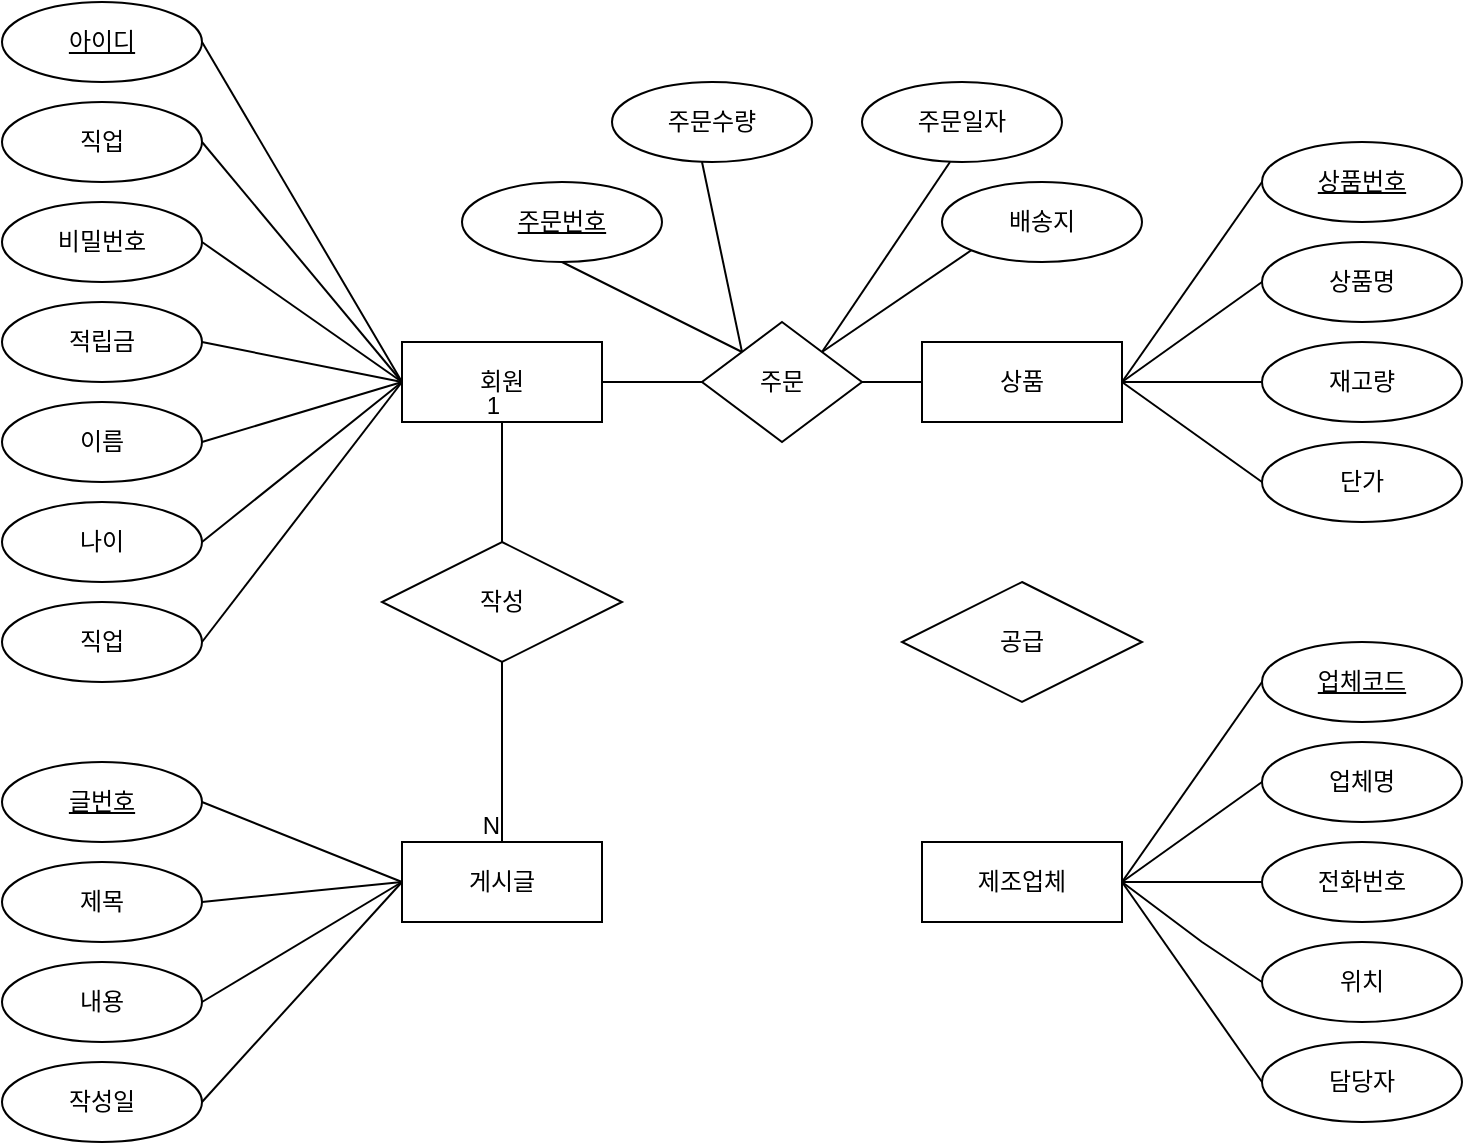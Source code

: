 <mxfile>
    <diagram id="KHn6LguRYSFjOtTdzY_O" name="Page-1">
        <mxGraphModel dx="786" dy="779" grid="1" gridSize="10" guides="1" tooltips="1" connect="1" arrows="1" fold="1" page="1" pageScale="1" pageWidth="850" pageHeight="1100" math="0" shadow="0">
            <root>
                <mxCell id="0"/>
                <mxCell id="1" parent="0"/>
                <mxCell id="15" value="회원" style="whiteSpace=wrap;html=1;align=center;" vertex="1" parent="1">
                    <mxGeometry x="220" y="330" width="100" height="40" as="geometry"/>
                </mxCell>
                <mxCell id="16" value="이름" style="ellipse;whiteSpace=wrap;html=1;align=center;" vertex="1" parent="1">
                    <mxGeometry x="20" y="360" width="100" height="40" as="geometry"/>
                </mxCell>
                <mxCell id="17" value="아이디" style="ellipse;whiteSpace=wrap;html=1;align=center;fontStyle=4;" vertex="1" parent="1">
                    <mxGeometry x="20" y="160" width="100" height="40" as="geometry"/>
                </mxCell>
                <mxCell id="18" value="비밀번호" style="ellipse;whiteSpace=wrap;html=1;align=center;" vertex="1" parent="1">
                    <mxGeometry x="20" y="260" width="100" height="40" as="geometry"/>
                </mxCell>
                <mxCell id="19" value="나이" style="ellipse;whiteSpace=wrap;html=1;align=center;" vertex="1" parent="1">
                    <mxGeometry x="20" y="410" width="100" height="40" as="geometry"/>
                </mxCell>
                <mxCell id="20" value="직업" style="ellipse;whiteSpace=wrap;html=1;align=center;" vertex="1" parent="1">
                    <mxGeometry x="20" y="460" width="100" height="40" as="geometry"/>
                </mxCell>
                <mxCell id="21" value="적립금" style="ellipse;whiteSpace=wrap;html=1;align=center;" vertex="1" parent="1">
                    <mxGeometry x="20" y="310" width="100" height="40" as="geometry"/>
                </mxCell>
                <mxCell id="23" value="직업" style="ellipse;whiteSpace=wrap;html=1;align=center;" vertex="1" parent="1">
                    <mxGeometry x="20" y="210" width="100" height="40" as="geometry"/>
                </mxCell>
                <mxCell id="37" value="상품" style="whiteSpace=wrap;html=1;align=center;" vertex="1" parent="1">
                    <mxGeometry x="480" y="330" width="100" height="40" as="geometry"/>
                </mxCell>
                <mxCell id="38" value="상품번호" style="ellipse;whiteSpace=wrap;html=1;align=center;fontStyle=4;" vertex="1" parent="1">
                    <mxGeometry x="650" y="230" width="100" height="40" as="geometry"/>
                </mxCell>
                <mxCell id="40" value="재고량" style="ellipse;whiteSpace=wrap;html=1;align=center;" vertex="1" parent="1">
                    <mxGeometry x="650" y="330" width="100" height="40" as="geometry"/>
                </mxCell>
                <mxCell id="41" value="상품명" style="ellipse;whiteSpace=wrap;html=1;align=center;" vertex="1" parent="1">
                    <mxGeometry x="650" y="280" width="100" height="40" as="geometry"/>
                </mxCell>
                <mxCell id="42" value="단가" style="ellipse;whiteSpace=wrap;html=1;align=center;" vertex="1" parent="1">
                    <mxGeometry x="650" y="380" width="100" height="40" as="geometry"/>
                </mxCell>
                <mxCell id="43" value="" style="endArrow=none;html=1;rounded=0;entryX=1;entryY=0.5;entryDx=0;entryDy=0;exitX=0;exitY=0.5;exitDx=0;exitDy=0;" edge="1" parent="1" source="38" target="37">
                    <mxGeometry relative="1" as="geometry">
                        <mxPoint x="720" y="300" as="sourcePoint"/>
                        <mxPoint x="570" y="70" as="targetPoint"/>
                    </mxGeometry>
                </mxCell>
                <mxCell id="44" value="" style="endArrow=none;html=1;rounded=0;exitX=0;exitY=0.5;exitDx=0;exitDy=0;entryX=1;entryY=0.5;entryDx=0;entryDy=0;" edge="1" parent="1" source="41" target="37">
                    <mxGeometry relative="1" as="geometry">
                        <mxPoint x="660" y="130" as="sourcePoint"/>
                        <mxPoint x="580" y="340" as="targetPoint"/>
                    </mxGeometry>
                </mxCell>
                <mxCell id="45" value="" style="endArrow=none;html=1;rounded=0;exitX=0;exitY=0.5;exitDx=0;exitDy=0;entryX=1;entryY=0.5;entryDx=0;entryDy=0;" edge="1" parent="1" source="40" target="37">
                    <mxGeometry relative="1" as="geometry">
                        <mxPoint x="670" y="200" as="sourcePoint"/>
                        <mxPoint x="590" y="360" as="targetPoint"/>
                    </mxGeometry>
                </mxCell>
                <mxCell id="46" value="" style="endArrow=none;html=1;rounded=0;exitX=0;exitY=0.5;exitDx=0;exitDy=0;" edge="1" parent="1" source="42">
                    <mxGeometry relative="1" as="geometry">
                        <mxPoint x="660" y="270" as="sourcePoint"/>
                        <mxPoint x="580" y="350" as="targetPoint"/>
                    </mxGeometry>
                </mxCell>
                <mxCell id="47" value="제조업체" style="whiteSpace=wrap;html=1;align=center;" vertex="1" parent="1">
                    <mxGeometry x="480" y="580" width="100" height="40" as="geometry"/>
                </mxCell>
                <mxCell id="49" value="업체코드" style="ellipse;whiteSpace=wrap;html=1;align=center;fontStyle=4;" vertex="1" parent="1">
                    <mxGeometry x="650" y="480" width="100" height="40" as="geometry"/>
                </mxCell>
                <mxCell id="50" value="업체명" style="ellipse;whiteSpace=wrap;html=1;align=center;" vertex="1" parent="1">
                    <mxGeometry x="650" y="530" width="100" height="40" as="geometry"/>
                </mxCell>
                <mxCell id="51" value="위치" style="ellipse;whiteSpace=wrap;html=1;align=center;" vertex="1" parent="1">
                    <mxGeometry x="650" y="630" width="100" height="40" as="geometry"/>
                </mxCell>
                <mxCell id="52" value="전화번호" style="ellipse;whiteSpace=wrap;html=1;align=center;" vertex="1" parent="1">
                    <mxGeometry x="650" y="580" width="100" height="40" as="geometry"/>
                </mxCell>
                <mxCell id="53" value="담당자" style="ellipse;whiteSpace=wrap;html=1;align=center;" vertex="1" parent="1">
                    <mxGeometry x="650" y="680" width="100" height="40" as="geometry"/>
                </mxCell>
                <mxCell id="54" value="" style="endArrow=none;html=1;rounded=0;entryX=1;entryY=0.5;entryDx=0;entryDy=0;exitX=0;exitY=0.5;exitDx=0;exitDy=0;" edge="1" parent="1" source="49" target="47">
                    <mxGeometry relative="1" as="geometry">
                        <mxPoint x="570" y="500" as="sourcePoint"/>
                        <mxPoint x="590" y="580" as="targetPoint"/>
                    </mxGeometry>
                </mxCell>
                <mxCell id="64" value="" style="endArrow=none;html=1;rounded=0;exitX=1;exitY=0.5;exitDx=0;exitDy=0;entryX=0;entryY=0.5;entryDx=0;entryDy=0;" edge="1" parent="1" source="47" target="50">
                    <mxGeometry relative="1" as="geometry">
                        <mxPoint x="490" y="550" as="sourcePoint"/>
                        <mxPoint x="650" y="550" as="targetPoint"/>
                    </mxGeometry>
                </mxCell>
                <mxCell id="66" value="" style="endArrow=none;html=1;rounded=0;exitX=1;exitY=0.5;exitDx=0;exitDy=0;entryX=0;entryY=0.5;entryDx=0;entryDy=0;" edge="1" parent="1" source="47" target="51">
                    <mxGeometry relative="1" as="geometry">
                        <mxPoint x="490" y="649.5" as="sourcePoint"/>
                        <mxPoint x="650" y="649.5" as="targetPoint"/>
                        <Array as="points">
                            <mxPoint x="620" y="630"/>
                        </Array>
                    </mxGeometry>
                </mxCell>
                <mxCell id="71" value="" style="endArrow=none;html=1;rounded=0;exitX=1;exitY=0.5;exitDx=0;exitDy=0;entryX=0;entryY=0.5;entryDx=0;entryDy=0;" edge="1" parent="1" source="47" target="53">
                    <mxGeometry relative="1" as="geometry">
                        <mxPoint x="490" y="699.5" as="sourcePoint"/>
                        <mxPoint x="650" y="699.5" as="targetPoint"/>
                    </mxGeometry>
                </mxCell>
                <mxCell id="72" value="게시글" style="whiteSpace=wrap;html=1;align=center;" vertex="1" parent="1">
                    <mxGeometry x="220" y="580" width="100" height="40" as="geometry"/>
                </mxCell>
                <mxCell id="74" value="글번호" style="ellipse;whiteSpace=wrap;html=1;align=center;fontStyle=4;" vertex="1" parent="1">
                    <mxGeometry x="20" y="540" width="100" height="40" as="geometry"/>
                </mxCell>
                <mxCell id="75" value="제목" style="ellipse;whiteSpace=wrap;html=1;align=center;" vertex="1" parent="1">
                    <mxGeometry x="20" y="590" width="100" height="40" as="geometry"/>
                </mxCell>
                <mxCell id="76" value="내용" style="ellipse;whiteSpace=wrap;html=1;align=center;" vertex="1" parent="1">
                    <mxGeometry x="20" y="640" width="100" height="40" as="geometry"/>
                </mxCell>
                <mxCell id="77" value="작성일" style="ellipse;whiteSpace=wrap;html=1;align=center;" vertex="1" parent="1">
                    <mxGeometry x="20" y="690" width="100" height="40" as="geometry"/>
                </mxCell>
                <mxCell id="79" value="" style="endArrow=none;html=1;rounded=0;exitX=1;exitY=0.5;exitDx=0;exitDy=0;entryX=0;entryY=0.5;entryDx=0;entryDy=0;" edge="1" parent="1" source="74" target="72">
                    <mxGeometry relative="1" as="geometry">
                        <mxPoint x="110" y="599" as="sourcePoint"/>
                        <mxPoint x="270" y="599" as="targetPoint"/>
                    </mxGeometry>
                </mxCell>
                <mxCell id="80" value="" style="endArrow=none;html=1;rounded=0;entryX=0;entryY=0.5;entryDx=0;entryDy=0;exitX=1;exitY=0.5;exitDx=0;exitDy=0;" edge="1" parent="1" source="75" target="72">
                    <mxGeometry relative="1" as="geometry">
                        <mxPoint x="150" y="659.5" as="sourcePoint"/>
                        <mxPoint x="310" y="659.5" as="targetPoint"/>
                    </mxGeometry>
                </mxCell>
                <mxCell id="81" value="" style="endArrow=none;html=1;rounded=0;entryX=0;entryY=0.5;entryDx=0;entryDy=0;exitX=1;exitY=0.5;exitDx=0;exitDy=0;" edge="1" parent="1" source="76" target="72">
                    <mxGeometry relative="1" as="geometry">
                        <mxPoint x="150" y="720" as="sourcePoint"/>
                        <mxPoint x="310" y="720" as="targetPoint"/>
                    </mxGeometry>
                </mxCell>
                <mxCell id="82" value="" style="endArrow=none;html=1;rounded=0;entryX=0;entryY=0.5;entryDx=0;entryDy=0;exitX=1;exitY=0.5;exitDx=0;exitDy=0;" edge="1" parent="1" source="77" target="72">
                    <mxGeometry relative="1" as="geometry">
                        <mxPoint x="190" y="769.5" as="sourcePoint"/>
                        <mxPoint x="350" y="769.5" as="targetPoint"/>
                    </mxGeometry>
                </mxCell>
                <mxCell id="83" value="주문" style="shape=rhombus;perimeter=rhombusPerimeter;whiteSpace=wrap;html=1;align=center;" vertex="1" parent="1">
                    <mxGeometry x="370" y="320" width="80" height="60" as="geometry"/>
                </mxCell>
                <mxCell id="84" value="" style="endArrow=none;html=1;rounded=0;entryX=0;entryY=0.5;entryDx=0;entryDy=0;exitX=1;exitY=0.5;exitDx=0;exitDy=0;" edge="1" parent="1" source="15" target="83">
                    <mxGeometry relative="1" as="geometry">
                        <mxPoint x="320" y="500" as="sourcePoint"/>
                        <mxPoint x="360" y="500" as="targetPoint"/>
                    </mxGeometry>
                </mxCell>
                <mxCell id="85" value="" style="endArrow=none;html=1;rounded=0;entryX=0;entryY=0.5;entryDx=0;entryDy=0;exitX=1;exitY=0.5;exitDx=0;exitDy=0;" edge="1" parent="1" source="83" target="37">
                    <mxGeometry relative="1" as="geometry">
                        <mxPoint x="340" y="360" as="sourcePoint"/>
                        <mxPoint x="380" y="360" as="targetPoint"/>
                    </mxGeometry>
                </mxCell>
                <mxCell id="86" value="배송지" style="ellipse;whiteSpace=wrap;html=1;align=center;" vertex="1" parent="1">
                    <mxGeometry x="490" y="250" width="100" height="40" as="geometry"/>
                </mxCell>
                <mxCell id="88" value="주문일자" style="ellipse;whiteSpace=wrap;html=1;align=center;" vertex="1" parent="1">
                    <mxGeometry x="450" y="200" width="100" height="40" as="geometry"/>
                </mxCell>
                <mxCell id="89" value="주문수량" style="ellipse;whiteSpace=wrap;html=1;align=center;" vertex="1" parent="1">
                    <mxGeometry x="325" y="200" width="100" height="40" as="geometry"/>
                </mxCell>
                <mxCell id="94" value="주문번호" style="ellipse;whiteSpace=wrap;html=1;align=center;fontStyle=4;" vertex="1" parent="1">
                    <mxGeometry x="250" y="250" width="100" height="40" as="geometry"/>
                </mxCell>
                <mxCell id="95" value="" style="endArrow=none;html=1;rounded=0;exitX=0.5;exitY=1;exitDx=0;exitDy=0;entryX=0;entryY=0;entryDx=0;entryDy=0;" edge="1" parent="1" source="94" target="83">
                    <mxGeometry relative="1" as="geometry">
                        <mxPoint x="320" y="500" as="sourcePoint"/>
                        <mxPoint x="480" y="500" as="targetPoint"/>
                    </mxGeometry>
                </mxCell>
                <mxCell id="96" value="" style="endArrow=none;html=1;rounded=0;entryX=0;entryY=0;entryDx=0;entryDy=0;" edge="1" parent="1" target="83">
                    <mxGeometry relative="1" as="geometry">
                        <mxPoint x="370" y="240" as="sourcePoint"/>
                        <mxPoint x="470" y="285" as="targetPoint"/>
                    </mxGeometry>
                </mxCell>
                <mxCell id="97" value="" style="endArrow=none;html=1;rounded=0;entryX=1;entryY=0;entryDx=0;entryDy=0;exitX=0.44;exitY=1;exitDx=0;exitDy=0;exitPerimeter=0;" edge="1" parent="1" source="88" target="83">
                    <mxGeometry relative="1" as="geometry">
                        <mxPoint x="500" y="240" as="sourcePoint"/>
                        <mxPoint x="520" y="335" as="targetPoint"/>
                    </mxGeometry>
                </mxCell>
                <mxCell id="98" value="" style="endArrow=none;html=1;rounded=0;entryX=1;entryY=0;entryDx=0;entryDy=0;exitX=0;exitY=1;exitDx=0;exitDy=0;" edge="1" parent="1" source="86" target="83">
                    <mxGeometry relative="1" as="geometry">
                        <mxPoint x="504" y="250" as="sourcePoint"/>
                        <mxPoint x="440" y="345" as="targetPoint"/>
                    </mxGeometry>
                </mxCell>
                <mxCell id="100" value="" style="endArrow=none;html=1;rounded=0;exitX=1;exitY=0.5;exitDx=0;exitDy=0;entryX=0;entryY=0.5;entryDx=0;entryDy=0;" edge="1" parent="1" source="17" target="15">
                    <mxGeometry relative="1" as="geometry">
                        <mxPoint x="140" y="160" as="sourcePoint"/>
                        <mxPoint x="300" y="160" as="targetPoint"/>
                    </mxGeometry>
                </mxCell>
                <mxCell id="101" value="" style="endArrow=none;html=1;rounded=0;entryX=0;entryY=0.5;entryDx=0;entryDy=0;exitX=1;exitY=0.5;exitDx=0;exitDy=0;" edge="1" parent="1" source="23" target="15">
                    <mxGeometry relative="1" as="geometry">
                        <mxPoint x="120" y="200" as="sourcePoint"/>
                        <mxPoint x="230" y="400" as="targetPoint"/>
                    </mxGeometry>
                </mxCell>
                <mxCell id="102" value="" style="endArrow=none;html=1;rounded=0;entryX=0;entryY=0.5;entryDx=0;entryDy=0;exitX=1;exitY=0.5;exitDx=0;exitDy=0;" edge="1" parent="1" source="18" target="15">
                    <mxGeometry relative="1" as="geometry">
                        <mxPoint x="130" y="270" as="sourcePoint"/>
                        <mxPoint x="240" y="420" as="targetPoint"/>
                    </mxGeometry>
                </mxCell>
                <mxCell id="103" value="" style="endArrow=none;html=1;rounded=0;entryX=0;entryY=0.5;entryDx=0;entryDy=0;exitX=1;exitY=0.5;exitDx=0;exitDy=0;" edge="1" parent="1" source="21" target="15">
                    <mxGeometry relative="1" as="geometry">
                        <mxPoint x="120" y="310" as="sourcePoint"/>
                        <mxPoint x="230" y="410" as="targetPoint"/>
                    </mxGeometry>
                </mxCell>
                <mxCell id="104" value="" style="endArrow=none;html=1;rounded=0;entryX=0;entryY=0.5;entryDx=0;entryDy=0;exitX=1;exitY=0.5;exitDx=0;exitDy=0;" edge="1" parent="1" source="16" target="15">
                    <mxGeometry relative="1" as="geometry">
                        <mxPoint x="170" y="380" as="sourcePoint"/>
                        <mxPoint x="280" y="430" as="targetPoint"/>
                    </mxGeometry>
                </mxCell>
                <mxCell id="105" value="" style="endArrow=none;html=1;rounded=0;entryX=0;entryY=0.5;entryDx=0;entryDy=0;exitX=1;exitY=0.5;exitDx=0;exitDy=0;" edge="1" parent="1" source="19" target="15">
                    <mxGeometry relative="1" as="geometry">
                        <mxPoint x="120" y="400" as="sourcePoint"/>
                        <mxPoint x="230" y="399.5" as="targetPoint"/>
                    </mxGeometry>
                </mxCell>
                <mxCell id="106" value="" style="endArrow=none;html=1;rounded=0;entryX=0;entryY=0.5;entryDx=0;entryDy=0;exitX=1;exitY=0.5;exitDx=0;exitDy=0;" edge="1" parent="1" source="20" target="15">
                    <mxGeometry relative="1" as="geometry">
                        <mxPoint x="130" y="410" as="sourcePoint"/>
                        <mxPoint x="240" y="360" as="targetPoint"/>
                    </mxGeometry>
                </mxCell>
                <mxCell id="109" value="" style="endArrow=none;html=1;rounded=0;exitX=0;exitY=0.5;exitDx=0;exitDy=0;" edge="1" parent="1" source="52">
                    <mxGeometry relative="1" as="geometry">
                        <mxPoint x="660" y="590" as="sourcePoint"/>
                        <mxPoint x="580" y="600" as="targetPoint"/>
                    </mxGeometry>
                </mxCell>
                <mxCell id="111" value="공급" style="shape=rhombus;perimeter=rhombusPerimeter;whiteSpace=wrap;html=1;align=center;" vertex="1" parent="1">
                    <mxGeometry x="470" y="450" width="120" height="60" as="geometry"/>
                </mxCell>
                <mxCell id="116" value="" style="endArrow=none;html=1;rounded=0;entryX=0.5;entryY=0;entryDx=0;entryDy=0;" edge="1" parent="1" target="72">
                    <mxGeometry relative="1" as="geometry">
                        <mxPoint x="270" y="490" as="sourcePoint"/>
                        <mxPoint x="310" y="510" as="targetPoint"/>
                    </mxGeometry>
                </mxCell>
                <mxCell id="117" value="N" style="resizable=0;html=1;whiteSpace=wrap;align=right;verticalAlign=bottom;" connectable="0" vertex="1" parent="116">
                    <mxGeometry x="1" relative="1" as="geometry"/>
                </mxCell>
                <mxCell id="118" value="" style="endArrow=none;html=1;rounded=0;entryX=0.5;entryY=1;entryDx=0;entryDy=0;" edge="1" parent="1" target="15">
                    <mxGeometry relative="1" as="geometry">
                        <mxPoint x="270" y="440" as="sourcePoint"/>
                        <mxPoint x="455" y="440" as="targetPoint"/>
                    </mxGeometry>
                </mxCell>
                <mxCell id="119" value="1" style="resizable=0;html=1;whiteSpace=wrap;align=right;verticalAlign=bottom;" connectable="0" vertex="1" parent="118">
                    <mxGeometry x="1" relative="1" as="geometry"/>
                </mxCell>
                <mxCell id="120" value="작성" style="shape=rhombus;perimeter=rhombusPerimeter;whiteSpace=wrap;html=1;align=center;" vertex="1" parent="1">
                    <mxGeometry x="210" y="430" width="120" height="60" as="geometry"/>
                </mxCell>
            </root>
        </mxGraphModel>
    </diagram>
    <diagram id="VGPBJFJROBuAo2euzq5h" name="Page-2">
        <mxGraphModel dx="1086" dy="1879" grid="1" gridSize="10" guides="1" tooltips="1" connect="1" arrows="1" fold="1" page="1" pageScale="1" pageWidth="850" pageHeight="1100" math="0" shadow="0">
            <root>
                <mxCell id="0"/>
                <mxCell id="1" parent="0"/>
                <mxCell id="jvtwRF1HkrUPe3OZ7Sso-1" value="회원&lt;span style=&quot;white-space: pre;&quot;&gt;&#x9;&lt;/span&gt;" style="shape=table;startSize=30;container=1;collapsible=1;childLayout=tableLayout;fixedRows=1;rowLines=0;fontStyle=1;align=center;resizeLast=1;html=1;" vertex="1" parent="1">
                    <mxGeometry x="30" y="-420" width="110" height="240" as="geometry"/>
                </mxCell>
                <mxCell id="jvtwRF1HkrUPe3OZ7Sso-2" value="" style="shape=tableRow;horizontal=0;startSize=0;swimlaneHead=0;swimlaneBody=0;fillColor=none;collapsible=0;dropTarget=0;points=[[0,0.5],[1,0.5]];portConstraint=eastwest;top=0;left=0;right=0;bottom=1;" vertex="1" parent="jvtwRF1HkrUPe3OZ7Sso-1">
                    <mxGeometry y="30" width="110" height="30" as="geometry"/>
                </mxCell>
                <mxCell id="jvtwRF1HkrUPe3OZ7Sso-3" value="PK" style="shape=partialRectangle;connectable=0;fillColor=none;top=0;left=0;bottom=0;right=0;fontStyle=1;overflow=hidden;whiteSpace=wrap;html=1;" vertex="1" parent="jvtwRF1HkrUPe3OZ7Sso-2">
                    <mxGeometry width="30" height="30" as="geometry">
                        <mxRectangle width="30" height="30" as="alternateBounds"/>
                    </mxGeometry>
                </mxCell>
                <mxCell id="jvtwRF1HkrUPe3OZ7Sso-4" value="아이디" style="shape=partialRectangle;connectable=0;fillColor=none;top=0;left=0;bottom=0;right=0;align=left;spacingLeft=6;fontStyle=5;overflow=hidden;whiteSpace=wrap;html=1;" vertex="1" parent="jvtwRF1HkrUPe3OZ7Sso-2">
                    <mxGeometry x="30" width="80" height="30" as="geometry">
                        <mxRectangle width="80" height="30" as="alternateBounds"/>
                    </mxGeometry>
                </mxCell>
                <mxCell id="jvtwRF1HkrUPe3OZ7Sso-5" value="" style="shape=tableRow;horizontal=0;startSize=0;swimlaneHead=0;swimlaneBody=0;fillColor=none;collapsible=0;dropTarget=0;points=[[0,0.5],[1,0.5]];portConstraint=eastwest;top=0;left=0;right=0;bottom=0;" vertex="1" parent="jvtwRF1HkrUPe3OZ7Sso-1">
                    <mxGeometry y="60" width="110" height="30" as="geometry"/>
                </mxCell>
                <mxCell id="jvtwRF1HkrUPe3OZ7Sso-6" value="" style="shape=partialRectangle;connectable=0;fillColor=none;top=0;left=0;bottom=0;right=0;editable=1;overflow=hidden;whiteSpace=wrap;html=1;" vertex="1" parent="jvtwRF1HkrUPe3OZ7Sso-5">
                    <mxGeometry width="30" height="30" as="geometry">
                        <mxRectangle width="30" height="30" as="alternateBounds"/>
                    </mxGeometry>
                </mxCell>
                <mxCell id="jvtwRF1HkrUPe3OZ7Sso-7" value="비밀번호" style="shape=partialRectangle;connectable=0;fillColor=none;top=0;left=0;bottom=0;right=0;align=left;spacingLeft=6;overflow=hidden;whiteSpace=wrap;html=1;" vertex="1" parent="jvtwRF1HkrUPe3OZ7Sso-5">
                    <mxGeometry x="30" width="80" height="30" as="geometry">
                        <mxRectangle width="80" height="30" as="alternateBounds"/>
                    </mxGeometry>
                </mxCell>
                <mxCell id="jvtwRF1HkrUPe3OZ7Sso-8" value="" style="shape=tableRow;horizontal=0;startSize=0;swimlaneHead=0;swimlaneBody=0;fillColor=none;collapsible=0;dropTarget=0;points=[[0,0.5],[1,0.5]];portConstraint=eastwest;top=0;left=0;right=0;bottom=0;" vertex="1" parent="jvtwRF1HkrUPe3OZ7Sso-1">
                    <mxGeometry y="90" width="110" height="30" as="geometry"/>
                </mxCell>
                <mxCell id="jvtwRF1HkrUPe3OZ7Sso-9" value="" style="shape=partialRectangle;connectable=0;fillColor=none;top=0;left=0;bottom=0;right=0;editable=1;overflow=hidden;whiteSpace=wrap;html=1;" vertex="1" parent="jvtwRF1HkrUPe3OZ7Sso-8">
                    <mxGeometry width="30" height="30" as="geometry">
                        <mxRectangle width="30" height="30" as="alternateBounds"/>
                    </mxGeometry>
                </mxCell>
                <mxCell id="jvtwRF1HkrUPe3OZ7Sso-10" value="이름" style="shape=partialRectangle;connectable=0;fillColor=none;top=0;left=0;bottom=0;right=0;align=left;spacingLeft=6;overflow=hidden;whiteSpace=wrap;html=1;" vertex="1" parent="jvtwRF1HkrUPe3OZ7Sso-8">
                    <mxGeometry x="30" width="80" height="30" as="geometry">
                        <mxRectangle width="80" height="30" as="alternateBounds"/>
                    </mxGeometry>
                </mxCell>
                <mxCell id="jvtwRF1HkrUPe3OZ7Sso-11" value="" style="shape=tableRow;horizontal=0;startSize=0;swimlaneHead=0;swimlaneBody=0;fillColor=none;collapsible=0;dropTarget=0;points=[[0,0.5],[1,0.5]];portConstraint=eastwest;top=0;left=0;right=0;bottom=0;" vertex="1" parent="jvtwRF1HkrUPe3OZ7Sso-1">
                    <mxGeometry y="120" width="110" height="30" as="geometry"/>
                </mxCell>
                <mxCell id="jvtwRF1HkrUPe3OZ7Sso-12" value="" style="shape=partialRectangle;connectable=0;fillColor=none;top=0;left=0;bottom=0;right=0;editable=1;overflow=hidden;whiteSpace=wrap;html=1;" vertex="1" parent="jvtwRF1HkrUPe3OZ7Sso-11">
                    <mxGeometry width="30" height="30" as="geometry">
                        <mxRectangle width="30" height="30" as="alternateBounds"/>
                    </mxGeometry>
                </mxCell>
                <mxCell id="jvtwRF1HkrUPe3OZ7Sso-13" value="나이" style="shape=partialRectangle;connectable=0;fillColor=none;top=0;left=0;bottom=0;right=0;align=left;spacingLeft=6;overflow=hidden;whiteSpace=wrap;html=1;" vertex="1" parent="jvtwRF1HkrUPe3OZ7Sso-11">
                    <mxGeometry x="30" width="80" height="30" as="geometry">
                        <mxRectangle width="80" height="30" as="alternateBounds"/>
                    </mxGeometry>
                </mxCell>
                <mxCell id="jvtwRF1HkrUPe3OZ7Sso-14" value="" style="shape=tableRow;horizontal=0;startSize=0;swimlaneHead=0;swimlaneBody=0;fillColor=none;collapsible=0;dropTarget=0;points=[[0,0.5],[1,0.5]];portConstraint=eastwest;top=0;left=0;right=0;bottom=0;" vertex="1" parent="jvtwRF1HkrUPe3OZ7Sso-1">
                    <mxGeometry y="150" width="110" height="30" as="geometry"/>
                </mxCell>
                <mxCell id="jvtwRF1HkrUPe3OZ7Sso-15" value="" style="shape=partialRectangle;connectable=0;fillColor=none;top=0;left=0;bottom=0;right=0;editable=1;overflow=hidden;whiteSpace=wrap;html=1;" vertex="1" parent="jvtwRF1HkrUPe3OZ7Sso-14">
                    <mxGeometry width="30" height="30" as="geometry">
                        <mxRectangle width="30" height="30" as="alternateBounds"/>
                    </mxGeometry>
                </mxCell>
                <mxCell id="jvtwRF1HkrUPe3OZ7Sso-16" value="직업" style="shape=partialRectangle;connectable=0;fillColor=none;top=0;left=0;bottom=0;right=0;align=left;spacingLeft=6;overflow=hidden;whiteSpace=wrap;html=1;" vertex="1" parent="jvtwRF1HkrUPe3OZ7Sso-14">
                    <mxGeometry x="30" width="80" height="30" as="geometry">
                        <mxRectangle width="80" height="30" as="alternateBounds"/>
                    </mxGeometry>
                </mxCell>
                <mxCell id="jvtwRF1HkrUPe3OZ7Sso-17" value="" style="shape=tableRow;horizontal=0;startSize=0;swimlaneHead=0;swimlaneBody=0;fillColor=none;collapsible=0;dropTarget=0;points=[[0,0.5],[1,0.5]];portConstraint=eastwest;top=0;left=0;right=0;bottom=0;" vertex="1" parent="jvtwRF1HkrUPe3OZ7Sso-1">
                    <mxGeometry y="180" width="110" height="30" as="geometry"/>
                </mxCell>
                <mxCell id="jvtwRF1HkrUPe3OZ7Sso-18" value="" style="shape=partialRectangle;connectable=0;fillColor=none;top=0;left=0;bottom=0;right=0;editable=1;overflow=hidden;whiteSpace=wrap;html=1;" vertex="1" parent="jvtwRF1HkrUPe3OZ7Sso-17">
                    <mxGeometry width="30" height="30" as="geometry">
                        <mxRectangle width="30" height="30" as="alternateBounds"/>
                    </mxGeometry>
                </mxCell>
                <mxCell id="jvtwRF1HkrUPe3OZ7Sso-19" value="등급" style="shape=partialRectangle;connectable=0;fillColor=none;top=0;left=0;bottom=0;right=0;align=left;spacingLeft=6;overflow=hidden;whiteSpace=wrap;html=1;" vertex="1" parent="jvtwRF1HkrUPe3OZ7Sso-17">
                    <mxGeometry x="30" width="80" height="30" as="geometry">
                        <mxRectangle width="80" height="30" as="alternateBounds"/>
                    </mxGeometry>
                </mxCell>
                <mxCell id="jvtwRF1HkrUPe3OZ7Sso-20" value="" style="shape=tableRow;horizontal=0;startSize=0;swimlaneHead=0;swimlaneBody=0;fillColor=none;collapsible=0;dropTarget=0;points=[[0,0.5],[1,0.5]];portConstraint=eastwest;top=0;left=0;right=0;bottom=0;" vertex="1" parent="jvtwRF1HkrUPe3OZ7Sso-1">
                    <mxGeometry y="210" width="110" height="30" as="geometry"/>
                </mxCell>
                <mxCell id="jvtwRF1HkrUPe3OZ7Sso-21" value="" style="shape=partialRectangle;connectable=0;fillColor=none;top=0;left=0;bottom=0;right=0;editable=1;overflow=hidden;whiteSpace=wrap;html=1;" vertex="1" parent="jvtwRF1HkrUPe3OZ7Sso-20">
                    <mxGeometry width="30" height="30" as="geometry">
                        <mxRectangle width="30" height="30" as="alternateBounds"/>
                    </mxGeometry>
                </mxCell>
                <mxCell id="jvtwRF1HkrUPe3OZ7Sso-22" value="적립금" style="shape=partialRectangle;connectable=0;fillColor=none;top=0;left=0;bottom=0;right=0;align=left;spacingLeft=6;overflow=hidden;whiteSpace=wrap;html=1;" vertex="1" parent="jvtwRF1HkrUPe3OZ7Sso-20">
                    <mxGeometry x="30" width="80" height="30" as="geometry">
                        <mxRectangle width="80" height="30" as="alternateBounds"/>
                    </mxGeometry>
                </mxCell>
                <mxCell id="jvtwRF1HkrUPe3OZ7Sso-36" value="제조업체" style="shape=table;startSize=30;container=1;collapsible=1;childLayout=tableLayout;fixedRows=1;rowLines=0;fontStyle=1;align=center;resizeLast=1;html=1;" vertex="1" parent="1">
                    <mxGeometry x="290" y="-420" width="120" height="210" as="geometry"/>
                </mxCell>
                <mxCell id="jvtwRF1HkrUPe3OZ7Sso-37" value="" style="shape=tableRow;horizontal=0;startSize=0;swimlaneHead=0;swimlaneBody=0;fillColor=none;collapsible=0;dropTarget=0;points=[[0,0.5],[1,0.5]];portConstraint=eastwest;top=0;left=0;right=0;bottom=1;" vertex="1" parent="jvtwRF1HkrUPe3OZ7Sso-36">
                    <mxGeometry y="30" width="120" height="30" as="geometry"/>
                </mxCell>
                <mxCell id="jvtwRF1HkrUPe3OZ7Sso-38" value="PK" style="shape=partialRectangle;connectable=0;fillColor=none;top=0;left=0;bottom=0;right=0;fontStyle=1;overflow=hidden;whiteSpace=wrap;html=1;" vertex="1" parent="jvtwRF1HkrUPe3OZ7Sso-37">
                    <mxGeometry width="30" height="30" as="geometry">
                        <mxRectangle width="30" height="30" as="alternateBounds"/>
                    </mxGeometry>
                </mxCell>
                <mxCell id="jvtwRF1HkrUPe3OZ7Sso-39" value="업체코드" style="shape=partialRectangle;connectable=0;fillColor=none;top=0;left=0;bottom=0;right=0;align=left;spacingLeft=6;fontStyle=5;overflow=hidden;whiteSpace=wrap;html=1;" vertex="1" parent="jvtwRF1HkrUPe3OZ7Sso-37">
                    <mxGeometry x="30" width="90" height="30" as="geometry">
                        <mxRectangle width="90" height="30" as="alternateBounds"/>
                    </mxGeometry>
                </mxCell>
                <mxCell id="jvtwRF1HkrUPe3OZ7Sso-40" value="" style="shape=tableRow;horizontal=0;startSize=0;swimlaneHead=0;swimlaneBody=0;fillColor=none;collapsible=0;dropTarget=0;points=[[0,0.5],[1,0.5]];portConstraint=eastwest;top=0;left=0;right=0;bottom=0;" vertex="1" parent="jvtwRF1HkrUPe3OZ7Sso-36">
                    <mxGeometry y="60" width="120" height="30" as="geometry"/>
                </mxCell>
                <mxCell id="jvtwRF1HkrUPe3OZ7Sso-41" value="" style="shape=partialRectangle;connectable=0;fillColor=none;top=0;left=0;bottom=0;right=0;editable=1;overflow=hidden;whiteSpace=wrap;html=1;" vertex="1" parent="jvtwRF1HkrUPe3OZ7Sso-40">
                    <mxGeometry width="30" height="30" as="geometry">
                        <mxRectangle width="30" height="30" as="alternateBounds"/>
                    </mxGeometry>
                </mxCell>
                <mxCell id="jvtwRF1HkrUPe3OZ7Sso-42" value="업체명" style="shape=partialRectangle;connectable=0;fillColor=none;top=0;left=0;bottom=0;right=0;align=left;spacingLeft=6;overflow=hidden;whiteSpace=wrap;html=1;" vertex="1" parent="jvtwRF1HkrUPe3OZ7Sso-40">
                    <mxGeometry x="30" width="90" height="30" as="geometry">
                        <mxRectangle width="90" height="30" as="alternateBounds"/>
                    </mxGeometry>
                </mxCell>
                <mxCell id="jvtwRF1HkrUPe3OZ7Sso-43" value="" style="shape=tableRow;horizontal=0;startSize=0;swimlaneHead=0;swimlaneBody=0;fillColor=none;collapsible=0;dropTarget=0;points=[[0,0.5],[1,0.5]];portConstraint=eastwest;top=0;left=0;right=0;bottom=0;" vertex="1" parent="jvtwRF1HkrUPe3OZ7Sso-36">
                    <mxGeometry y="90" width="120" height="30" as="geometry"/>
                </mxCell>
                <mxCell id="jvtwRF1HkrUPe3OZ7Sso-44" value="" style="shape=partialRectangle;connectable=0;fillColor=none;top=0;left=0;bottom=0;right=0;editable=1;overflow=hidden;whiteSpace=wrap;html=1;" vertex="1" parent="jvtwRF1HkrUPe3OZ7Sso-43">
                    <mxGeometry width="30" height="30" as="geometry">
                        <mxRectangle width="30" height="30" as="alternateBounds"/>
                    </mxGeometry>
                </mxCell>
                <mxCell id="jvtwRF1HkrUPe3OZ7Sso-45" value="전화번호" style="shape=partialRectangle;connectable=0;fillColor=none;top=0;left=0;bottom=0;right=0;align=left;spacingLeft=6;overflow=hidden;whiteSpace=wrap;html=1;" vertex="1" parent="jvtwRF1HkrUPe3OZ7Sso-43">
                    <mxGeometry x="30" width="90" height="30" as="geometry">
                        <mxRectangle width="90" height="30" as="alternateBounds"/>
                    </mxGeometry>
                </mxCell>
                <mxCell id="jvtwRF1HkrUPe3OZ7Sso-46" value="" style="shape=tableRow;horizontal=0;startSize=0;swimlaneHead=0;swimlaneBody=0;fillColor=none;collapsible=0;dropTarget=0;points=[[0,0.5],[1,0.5]];portConstraint=eastwest;top=0;left=0;right=0;bottom=0;" vertex="1" parent="jvtwRF1HkrUPe3OZ7Sso-36">
                    <mxGeometry y="120" width="120" height="30" as="geometry"/>
                </mxCell>
                <mxCell id="jvtwRF1HkrUPe3OZ7Sso-47" value="" style="shape=partialRectangle;connectable=0;fillColor=none;top=0;left=0;bottom=0;right=0;editable=1;overflow=hidden;whiteSpace=wrap;html=1;" vertex="1" parent="jvtwRF1HkrUPe3OZ7Sso-46">
                    <mxGeometry width="30" height="30" as="geometry">
                        <mxRectangle width="30" height="30" as="alternateBounds"/>
                    </mxGeometry>
                </mxCell>
                <mxCell id="jvtwRF1HkrUPe3OZ7Sso-48" value="위치" style="shape=partialRectangle;connectable=0;fillColor=none;top=0;left=0;bottom=0;right=0;align=left;spacingLeft=6;overflow=hidden;whiteSpace=wrap;html=1;" vertex="1" parent="jvtwRF1HkrUPe3OZ7Sso-46">
                    <mxGeometry x="30" width="90" height="30" as="geometry">
                        <mxRectangle width="90" height="30" as="alternateBounds"/>
                    </mxGeometry>
                </mxCell>
                <mxCell id="jvtwRF1HkrUPe3OZ7Sso-49" value="" style="shape=tableRow;horizontal=0;startSize=0;swimlaneHead=0;swimlaneBody=0;fillColor=none;collapsible=0;dropTarget=0;points=[[0,0.5],[1,0.5]];portConstraint=eastwest;top=0;left=0;right=0;bottom=0;" vertex="1" parent="jvtwRF1HkrUPe3OZ7Sso-36">
                    <mxGeometry y="150" width="120" height="30" as="geometry"/>
                </mxCell>
                <mxCell id="jvtwRF1HkrUPe3OZ7Sso-50" value="" style="shape=partialRectangle;connectable=0;fillColor=none;top=0;left=0;bottom=0;right=0;editable=1;overflow=hidden;whiteSpace=wrap;html=1;" vertex="1" parent="jvtwRF1HkrUPe3OZ7Sso-49">
                    <mxGeometry width="30" height="30" as="geometry">
                        <mxRectangle width="30" height="30" as="alternateBounds"/>
                    </mxGeometry>
                </mxCell>
                <mxCell id="jvtwRF1HkrUPe3OZ7Sso-51" value="담당자" style="shape=partialRectangle;connectable=0;fillColor=none;top=0;left=0;bottom=0;right=0;align=left;spacingLeft=6;overflow=hidden;whiteSpace=wrap;html=1;" vertex="1" parent="jvtwRF1HkrUPe3OZ7Sso-49">
                    <mxGeometry x="30" width="90" height="30" as="geometry">
                        <mxRectangle width="90" height="30" as="alternateBounds"/>
                    </mxGeometry>
                </mxCell>
                <mxCell id="jvtwRF1HkrUPe3OZ7Sso-52" value="" style="shape=tableRow;horizontal=0;startSize=0;swimlaneHead=0;swimlaneBody=0;fillColor=none;collapsible=0;dropTarget=0;points=[[0,0.5],[1,0.5]];portConstraint=eastwest;top=0;left=0;right=0;bottom=0;" vertex="1" parent="jvtwRF1HkrUPe3OZ7Sso-36">
                    <mxGeometry y="180" width="120" height="30" as="geometry"/>
                </mxCell>
                <mxCell id="jvtwRF1HkrUPe3OZ7Sso-53" value="" style="shape=partialRectangle;connectable=0;fillColor=none;top=0;left=0;bottom=0;right=0;editable=1;overflow=hidden;whiteSpace=wrap;html=1;" vertex="1" parent="jvtwRF1HkrUPe3OZ7Sso-52">
                    <mxGeometry width="30" height="30" as="geometry">
                        <mxRectangle width="30" height="30" as="alternateBounds"/>
                    </mxGeometry>
                </mxCell>
                <mxCell id="jvtwRF1HkrUPe3OZ7Sso-54" value="적립금" style="shape=partialRectangle;connectable=0;fillColor=none;top=0;left=0;bottom=0;right=0;align=left;spacingLeft=6;overflow=hidden;whiteSpace=wrap;html=1;" vertex="1" parent="jvtwRF1HkrUPe3OZ7Sso-52">
                    <mxGeometry x="30" width="90" height="30" as="geometry">
                        <mxRectangle width="90" height="30" as="alternateBounds"/>
                    </mxGeometry>
                </mxCell>
                <mxCell id="jvtwRF1HkrUPe3OZ7Sso-58" value="주문" style="shape=table;startSize=30;container=1;collapsible=1;childLayout=tableLayout;fixedRows=1;rowLines=0;fontStyle=1;align=center;resizeLast=1;html=1;" vertex="1" parent="1">
                    <mxGeometry x="430" y="-420" width="110" height="210" as="geometry"/>
                </mxCell>
                <mxCell id="jvtwRF1HkrUPe3OZ7Sso-59" value="" style="shape=tableRow;horizontal=0;startSize=0;swimlaneHead=0;swimlaneBody=0;fillColor=none;collapsible=0;dropTarget=0;points=[[0,0.5],[1,0.5]];portConstraint=eastwest;top=0;left=0;right=0;bottom=1;" vertex="1" parent="jvtwRF1HkrUPe3OZ7Sso-58">
                    <mxGeometry y="30" width="110" height="30" as="geometry"/>
                </mxCell>
                <mxCell id="jvtwRF1HkrUPe3OZ7Sso-60" value="PK" style="shape=partialRectangle;connectable=0;fillColor=none;top=0;left=0;bottom=0;right=0;fontStyle=1;overflow=hidden;whiteSpace=wrap;html=1;" vertex="1" parent="jvtwRF1HkrUPe3OZ7Sso-59">
                    <mxGeometry width="30" height="30" as="geometry">
                        <mxRectangle width="30" height="30" as="alternateBounds"/>
                    </mxGeometry>
                </mxCell>
                <mxCell id="jvtwRF1HkrUPe3OZ7Sso-61" value="주문번호" style="shape=partialRectangle;connectable=0;fillColor=none;top=0;left=0;bottom=0;right=0;align=left;spacingLeft=6;fontStyle=5;overflow=hidden;whiteSpace=wrap;html=1;" vertex="1" parent="jvtwRF1HkrUPe3OZ7Sso-59">
                    <mxGeometry x="30" width="80" height="30" as="geometry">
                        <mxRectangle width="80" height="30" as="alternateBounds"/>
                    </mxGeometry>
                </mxCell>
                <mxCell id="jvtwRF1HkrUPe3OZ7Sso-125" value="" style="shape=tableRow;horizontal=0;startSize=0;swimlaneHead=0;swimlaneBody=0;fillColor=none;collapsible=0;dropTarget=0;points=[[0,0.5],[1,0.5]];portConstraint=eastwest;top=0;left=0;right=0;bottom=1;" vertex="1" parent="jvtwRF1HkrUPe3OZ7Sso-58">
                    <mxGeometry y="60" width="110" height="30" as="geometry"/>
                </mxCell>
                <mxCell id="jvtwRF1HkrUPe3OZ7Sso-126" value="FK" style="shape=partialRectangle;connectable=0;fillColor=none;top=0;left=0;bottom=0;right=0;fontStyle=1;overflow=hidden;whiteSpace=wrap;html=1;" vertex="1" parent="jvtwRF1HkrUPe3OZ7Sso-125">
                    <mxGeometry width="30" height="30" as="geometry">
                        <mxRectangle width="30" height="30" as="alternateBounds"/>
                    </mxGeometry>
                </mxCell>
                <mxCell id="jvtwRF1HkrUPe3OZ7Sso-127" value="상품코드" style="shape=partialRectangle;connectable=0;fillColor=none;top=0;left=0;bottom=0;right=0;align=left;spacingLeft=6;fontStyle=5;overflow=hidden;whiteSpace=wrap;html=1;" vertex="1" parent="jvtwRF1HkrUPe3OZ7Sso-125">
                    <mxGeometry x="30" width="80" height="30" as="geometry">
                        <mxRectangle width="80" height="30" as="alternateBounds"/>
                    </mxGeometry>
                </mxCell>
                <mxCell id="jvtwRF1HkrUPe3OZ7Sso-170" value="" style="shape=tableRow;horizontal=0;startSize=0;swimlaneHead=0;swimlaneBody=0;fillColor=none;collapsible=0;dropTarget=0;points=[[0,0.5],[1,0.5]];portConstraint=eastwest;top=0;left=0;right=0;bottom=1;" vertex="1" parent="jvtwRF1HkrUPe3OZ7Sso-58">
                    <mxGeometry y="90" width="110" height="30" as="geometry"/>
                </mxCell>
                <mxCell id="jvtwRF1HkrUPe3OZ7Sso-171" value="FK" style="shape=partialRectangle;connectable=0;fillColor=none;top=0;left=0;bottom=0;right=0;fontStyle=1;overflow=hidden;whiteSpace=wrap;html=1;" vertex="1" parent="jvtwRF1HkrUPe3OZ7Sso-170">
                    <mxGeometry width="30" height="30" as="geometry">
                        <mxRectangle width="30" height="30" as="alternateBounds"/>
                    </mxGeometry>
                </mxCell>
                <mxCell id="jvtwRF1HkrUPe3OZ7Sso-172" value="아이디" style="shape=partialRectangle;connectable=0;fillColor=none;top=0;left=0;bottom=0;right=0;align=left;spacingLeft=6;fontStyle=5;overflow=hidden;whiteSpace=wrap;html=1;" vertex="1" parent="jvtwRF1HkrUPe3OZ7Sso-170">
                    <mxGeometry x="30" width="80" height="30" as="geometry">
                        <mxRectangle width="80" height="30" as="alternateBounds"/>
                    </mxGeometry>
                </mxCell>
                <mxCell id="jvtwRF1HkrUPe3OZ7Sso-62" value="" style="shape=tableRow;horizontal=0;startSize=0;swimlaneHead=0;swimlaneBody=0;fillColor=none;collapsible=0;dropTarget=0;points=[[0,0.5],[1,0.5]];portConstraint=eastwest;top=0;left=0;right=0;bottom=0;" vertex="1" parent="jvtwRF1HkrUPe3OZ7Sso-58">
                    <mxGeometry y="120" width="110" height="30" as="geometry"/>
                </mxCell>
                <mxCell id="jvtwRF1HkrUPe3OZ7Sso-63" value="" style="shape=partialRectangle;connectable=0;fillColor=none;top=0;left=0;bottom=0;right=0;editable=1;overflow=hidden;whiteSpace=wrap;html=1;" vertex="1" parent="jvtwRF1HkrUPe3OZ7Sso-62">
                    <mxGeometry width="30" height="30" as="geometry">
                        <mxRectangle width="30" height="30" as="alternateBounds"/>
                    </mxGeometry>
                </mxCell>
                <mxCell id="jvtwRF1HkrUPe3OZ7Sso-64" value="상품명" style="shape=partialRectangle;connectable=0;fillColor=none;top=0;left=0;bottom=0;right=0;align=left;spacingLeft=6;overflow=hidden;whiteSpace=wrap;html=1;" vertex="1" parent="jvtwRF1HkrUPe3OZ7Sso-62">
                    <mxGeometry x="30" width="80" height="30" as="geometry">
                        <mxRectangle width="80" height="30" as="alternateBounds"/>
                    </mxGeometry>
                </mxCell>
                <mxCell id="jvtwRF1HkrUPe3OZ7Sso-65" value="" style="shape=tableRow;horizontal=0;startSize=0;swimlaneHead=0;swimlaneBody=0;fillColor=none;collapsible=0;dropTarget=0;points=[[0,0.5],[1,0.5]];portConstraint=eastwest;top=0;left=0;right=0;bottom=0;" vertex="1" parent="jvtwRF1HkrUPe3OZ7Sso-58">
                    <mxGeometry y="150" width="110" height="30" as="geometry"/>
                </mxCell>
                <mxCell id="jvtwRF1HkrUPe3OZ7Sso-66" value="" style="shape=partialRectangle;connectable=0;fillColor=none;top=0;left=0;bottom=0;right=0;editable=1;overflow=hidden;whiteSpace=wrap;html=1;" vertex="1" parent="jvtwRF1HkrUPe3OZ7Sso-65">
                    <mxGeometry width="30" height="30" as="geometry">
                        <mxRectangle width="30" height="30" as="alternateBounds"/>
                    </mxGeometry>
                </mxCell>
                <mxCell id="jvtwRF1HkrUPe3OZ7Sso-67" value="배송지" style="shape=partialRectangle;connectable=0;fillColor=none;top=0;left=0;bottom=0;right=0;align=left;spacingLeft=6;overflow=hidden;whiteSpace=wrap;html=1;" vertex="1" parent="jvtwRF1HkrUPe3OZ7Sso-65">
                    <mxGeometry x="30" width="80" height="30" as="geometry">
                        <mxRectangle width="80" height="30" as="alternateBounds"/>
                    </mxGeometry>
                </mxCell>
                <mxCell id="jvtwRF1HkrUPe3OZ7Sso-68" value="" style="shape=tableRow;horizontal=0;startSize=0;swimlaneHead=0;swimlaneBody=0;fillColor=none;collapsible=0;dropTarget=0;points=[[0,0.5],[1,0.5]];portConstraint=eastwest;top=0;left=0;right=0;bottom=0;" vertex="1" parent="jvtwRF1HkrUPe3OZ7Sso-58">
                    <mxGeometry y="180" width="110" height="30" as="geometry"/>
                </mxCell>
                <mxCell id="jvtwRF1HkrUPe3OZ7Sso-69" value="" style="shape=partialRectangle;connectable=0;fillColor=none;top=0;left=0;bottom=0;right=0;editable=1;overflow=hidden;whiteSpace=wrap;html=1;" vertex="1" parent="jvtwRF1HkrUPe3OZ7Sso-68">
                    <mxGeometry width="30" height="30" as="geometry">
                        <mxRectangle width="30" height="30" as="alternateBounds"/>
                    </mxGeometry>
                </mxCell>
                <mxCell id="jvtwRF1HkrUPe3OZ7Sso-70" value="주문일자" style="shape=partialRectangle;connectable=0;fillColor=none;top=0;left=0;bottom=0;right=0;align=left;spacingLeft=6;overflow=hidden;whiteSpace=wrap;html=1;" vertex="1" parent="jvtwRF1HkrUPe3OZ7Sso-68">
                    <mxGeometry x="30" width="80" height="30" as="geometry">
                        <mxRectangle width="80" height="30" as="alternateBounds"/>
                    </mxGeometry>
                </mxCell>
                <mxCell id="jvtwRF1HkrUPe3OZ7Sso-80" value="게시글" style="shape=table;startSize=30;container=1;collapsible=1;childLayout=tableLayout;fixedRows=1;rowLines=0;fontStyle=1;align=center;resizeLast=1;html=1;" vertex="1" parent="1">
                    <mxGeometry x="160" y="-420" width="100" height="180" as="geometry"/>
                </mxCell>
                <mxCell id="jvtwRF1HkrUPe3OZ7Sso-81" value="" style="shape=tableRow;horizontal=0;startSize=0;swimlaneHead=0;swimlaneBody=0;fillColor=none;collapsible=0;dropTarget=0;points=[[0,0.5],[1,0.5]];portConstraint=eastwest;top=0;left=0;right=0;bottom=1;" vertex="1" parent="jvtwRF1HkrUPe3OZ7Sso-80">
                    <mxGeometry y="30" width="100" height="30" as="geometry"/>
                </mxCell>
                <mxCell id="jvtwRF1HkrUPe3OZ7Sso-82" value="PK" style="shape=partialRectangle;connectable=0;fillColor=none;top=0;left=0;bottom=0;right=0;fontStyle=1;overflow=hidden;whiteSpace=wrap;html=1;" vertex="1" parent="jvtwRF1HkrUPe3OZ7Sso-81">
                    <mxGeometry width="30" height="30" as="geometry">
                        <mxRectangle width="30" height="30" as="alternateBounds"/>
                    </mxGeometry>
                </mxCell>
                <mxCell id="jvtwRF1HkrUPe3OZ7Sso-83" value="글번호" style="shape=partialRectangle;connectable=0;fillColor=none;top=0;left=0;bottom=0;right=0;align=left;spacingLeft=6;fontStyle=5;overflow=hidden;whiteSpace=wrap;html=1;" vertex="1" parent="jvtwRF1HkrUPe3OZ7Sso-81">
                    <mxGeometry x="30" width="70" height="30" as="geometry">
                        <mxRectangle width="70" height="30" as="alternateBounds"/>
                    </mxGeometry>
                </mxCell>
                <mxCell id="jvtwRF1HkrUPe3OZ7Sso-122" value="" style="shape=tableRow;horizontal=0;startSize=0;swimlaneHead=0;swimlaneBody=0;fillColor=none;collapsible=0;dropTarget=0;points=[[0,0.5],[1,0.5]];portConstraint=eastwest;top=0;left=0;right=0;bottom=1;" vertex="1" parent="jvtwRF1HkrUPe3OZ7Sso-80">
                    <mxGeometry y="60" width="100" height="30" as="geometry"/>
                </mxCell>
                <mxCell id="jvtwRF1HkrUPe3OZ7Sso-123" value="FK" style="shape=partialRectangle;connectable=0;fillColor=none;top=0;left=0;bottom=0;right=0;fontStyle=1;overflow=hidden;whiteSpace=wrap;html=1;" vertex="1" parent="jvtwRF1HkrUPe3OZ7Sso-122">
                    <mxGeometry width="30" height="30" as="geometry">
                        <mxRectangle width="30" height="30" as="alternateBounds"/>
                    </mxGeometry>
                </mxCell>
                <mxCell id="jvtwRF1HkrUPe3OZ7Sso-124" value="아이디" style="shape=partialRectangle;connectable=0;fillColor=none;top=0;left=0;bottom=0;right=0;align=left;spacingLeft=6;fontStyle=5;overflow=hidden;whiteSpace=wrap;html=1;" vertex="1" parent="jvtwRF1HkrUPe3OZ7Sso-122">
                    <mxGeometry x="30" width="70" height="30" as="geometry">
                        <mxRectangle width="70" height="30" as="alternateBounds"/>
                    </mxGeometry>
                </mxCell>
                <mxCell id="jvtwRF1HkrUPe3OZ7Sso-84" value="" style="shape=tableRow;horizontal=0;startSize=0;swimlaneHead=0;swimlaneBody=0;fillColor=none;collapsible=0;dropTarget=0;points=[[0,0.5],[1,0.5]];portConstraint=eastwest;top=0;left=0;right=0;bottom=0;" vertex="1" parent="jvtwRF1HkrUPe3OZ7Sso-80">
                    <mxGeometry y="90" width="100" height="30" as="geometry"/>
                </mxCell>
                <mxCell id="jvtwRF1HkrUPe3OZ7Sso-85" value="" style="shape=partialRectangle;connectable=0;fillColor=none;top=0;left=0;bottom=0;right=0;editable=1;overflow=hidden;whiteSpace=wrap;html=1;" vertex="1" parent="jvtwRF1HkrUPe3OZ7Sso-84">
                    <mxGeometry width="30" height="30" as="geometry">
                        <mxRectangle width="30" height="30" as="alternateBounds"/>
                    </mxGeometry>
                </mxCell>
                <mxCell id="jvtwRF1HkrUPe3OZ7Sso-86" value="제목" style="shape=partialRectangle;connectable=0;fillColor=none;top=0;left=0;bottom=0;right=0;align=left;spacingLeft=6;overflow=hidden;whiteSpace=wrap;html=1;" vertex="1" parent="jvtwRF1HkrUPe3OZ7Sso-84">
                    <mxGeometry x="30" width="70" height="30" as="geometry">
                        <mxRectangle width="70" height="30" as="alternateBounds"/>
                    </mxGeometry>
                </mxCell>
                <mxCell id="jvtwRF1HkrUPe3OZ7Sso-87" value="" style="shape=tableRow;horizontal=0;startSize=0;swimlaneHead=0;swimlaneBody=0;fillColor=none;collapsible=0;dropTarget=0;points=[[0,0.5],[1,0.5]];portConstraint=eastwest;top=0;left=0;right=0;bottom=0;" vertex="1" parent="jvtwRF1HkrUPe3OZ7Sso-80">
                    <mxGeometry y="120" width="100" height="30" as="geometry"/>
                </mxCell>
                <mxCell id="jvtwRF1HkrUPe3OZ7Sso-88" value="" style="shape=partialRectangle;connectable=0;fillColor=none;top=0;left=0;bottom=0;right=0;editable=1;overflow=hidden;whiteSpace=wrap;html=1;" vertex="1" parent="jvtwRF1HkrUPe3OZ7Sso-87">
                    <mxGeometry width="30" height="30" as="geometry">
                        <mxRectangle width="30" height="30" as="alternateBounds"/>
                    </mxGeometry>
                </mxCell>
                <mxCell id="jvtwRF1HkrUPe3OZ7Sso-89" value="내용" style="shape=partialRectangle;connectable=0;fillColor=none;top=0;left=0;bottom=0;right=0;align=left;spacingLeft=6;overflow=hidden;whiteSpace=wrap;html=1;" vertex="1" parent="jvtwRF1HkrUPe3OZ7Sso-87">
                    <mxGeometry x="30" width="70" height="30" as="geometry">
                        <mxRectangle width="70" height="30" as="alternateBounds"/>
                    </mxGeometry>
                </mxCell>
                <mxCell id="jvtwRF1HkrUPe3OZ7Sso-90" value="" style="shape=tableRow;horizontal=0;startSize=0;swimlaneHead=0;swimlaneBody=0;fillColor=none;collapsible=0;dropTarget=0;points=[[0,0.5],[1,0.5]];portConstraint=eastwest;top=0;left=0;right=0;bottom=0;" vertex="1" parent="jvtwRF1HkrUPe3OZ7Sso-80">
                    <mxGeometry y="150" width="100" height="30" as="geometry"/>
                </mxCell>
                <mxCell id="jvtwRF1HkrUPe3OZ7Sso-91" value="" style="shape=partialRectangle;connectable=0;fillColor=none;top=0;left=0;bottom=0;right=0;editable=1;overflow=hidden;whiteSpace=wrap;html=1;" vertex="1" parent="jvtwRF1HkrUPe3OZ7Sso-90">
                    <mxGeometry width="30" height="30" as="geometry">
                        <mxRectangle width="30" height="30" as="alternateBounds"/>
                    </mxGeometry>
                </mxCell>
                <mxCell id="jvtwRF1HkrUPe3OZ7Sso-92" value="작성일" style="shape=partialRectangle;connectable=0;fillColor=none;top=0;left=0;bottom=0;right=0;align=left;spacingLeft=6;overflow=hidden;whiteSpace=wrap;html=1;" vertex="1" parent="jvtwRF1HkrUPe3OZ7Sso-90">
                    <mxGeometry x="30" width="70" height="30" as="geometry">
                        <mxRectangle width="70" height="30" as="alternateBounds"/>
                    </mxGeometry>
                </mxCell>
                <mxCell id="jvtwRF1HkrUPe3OZ7Sso-128" value="상품" style="shape=table;startSize=30;container=1;collapsible=1;childLayout=tableLayout;fixedRows=1;rowLines=0;fontStyle=1;align=center;resizeLast=1;html=1;" vertex="1" parent="1">
                    <mxGeometry x="570" y="-420" width="110" height="210" as="geometry"/>
                </mxCell>
                <mxCell id="jvtwRF1HkrUPe3OZ7Sso-129" value="" style="shape=tableRow;horizontal=0;startSize=0;swimlaneHead=0;swimlaneBody=0;fillColor=none;collapsible=0;dropTarget=0;points=[[0,0.5],[1,0.5]];portConstraint=eastwest;top=0;left=0;right=0;bottom=1;" vertex="1" parent="jvtwRF1HkrUPe3OZ7Sso-128">
                    <mxGeometry y="30" width="110" height="30" as="geometry"/>
                </mxCell>
                <mxCell id="jvtwRF1HkrUPe3OZ7Sso-130" value="PK" style="shape=partialRectangle;connectable=0;fillColor=none;top=0;left=0;bottom=0;right=0;fontStyle=1;overflow=hidden;whiteSpace=wrap;html=1;" vertex="1" parent="jvtwRF1HkrUPe3OZ7Sso-129">
                    <mxGeometry width="30" height="30" as="geometry">
                        <mxRectangle width="30" height="30" as="alternateBounds"/>
                    </mxGeometry>
                </mxCell>
                <mxCell id="jvtwRF1HkrUPe3OZ7Sso-131" value="상품번호" style="shape=partialRectangle;connectable=0;fillColor=none;top=0;left=0;bottom=0;right=0;align=left;spacingLeft=6;fontStyle=5;overflow=hidden;whiteSpace=wrap;html=1;" vertex="1" parent="jvtwRF1HkrUPe3OZ7Sso-129">
                    <mxGeometry x="30" width="80" height="30" as="geometry">
                        <mxRectangle width="80" height="30" as="alternateBounds"/>
                    </mxGeometry>
                </mxCell>
                <mxCell id="jvtwRF1HkrUPe3OZ7Sso-132" value="" style="shape=tableRow;horizontal=0;startSize=0;swimlaneHead=0;swimlaneBody=0;fillColor=none;collapsible=0;dropTarget=0;points=[[0,0.5],[1,0.5]];portConstraint=eastwest;top=0;left=0;right=0;bottom=1;" vertex="1" parent="jvtwRF1HkrUPe3OZ7Sso-128">
                    <mxGeometry y="60" width="110" height="30" as="geometry"/>
                </mxCell>
                <mxCell id="jvtwRF1HkrUPe3OZ7Sso-133" value="FK" style="shape=partialRectangle;connectable=0;fillColor=none;top=0;left=0;bottom=0;right=0;fontStyle=1;overflow=hidden;whiteSpace=wrap;html=1;" vertex="1" parent="jvtwRF1HkrUPe3OZ7Sso-132">
                    <mxGeometry width="30" height="30" as="geometry">
                        <mxRectangle width="30" height="30" as="alternateBounds"/>
                    </mxGeometry>
                </mxCell>
                <mxCell id="jvtwRF1HkrUPe3OZ7Sso-134" value="업체코드" style="shape=partialRectangle;connectable=0;fillColor=none;top=0;left=0;bottom=0;right=0;align=left;spacingLeft=6;fontStyle=5;overflow=hidden;whiteSpace=wrap;html=1;" vertex="1" parent="jvtwRF1HkrUPe3OZ7Sso-132">
                    <mxGeometry x="30" width="80" height="30" as="geometry">
                        <mxRectangle width="80" height="30" as="alternateBounds"/>
                    </mxGeometry>
                </mxCell>
                <mxCell id="jvtwRF1HkrUPe3OZ7Sso-135" value="" style="shape=tableRow;horizontal=0;startSize=0;swimlaneHead=0;swimlaneBody=0;fillColor=none;collapsible=0;dropTarget=0;points=[[0,0.5],[1,0.5]];portConstraint=eastwest;top=0;left=0;right=0;bottom=0;" vertex="1" parent="jvtwRF1HkrUPe3OZ7Sso-128">
                    <mxGeometry y="90" width="110" height="30" as="geometry"/>
                </mxCell>
                <mxCell id="jvtwRF1HkrUPe3OZ7Sso-136" value="" style="shape=partialRectangle;connectable=0;fillColor=none;top=0;left=0;bottom=0;right=0;editable=1;overflow=hidden;whiteSpace=wrap;html=1;" vertex="1" parent="jvtwRF1HkrUPe3OZ7Sso-135">
                    <mxGeometry width="30" height="30" as="geometry">
                        <mxRectangle width="30" height="30" as="alternateBounds"/>
                    </mxGeometry>
                </mxCell>
                <mxCell id="jvtwRF1HkrUPe3OZ7Sso-137" value="상품명" style="shape=partialRectangle;connectable=0;fillColor=none;top=0;left=0;bottom=0;right=0;align=left;spacingLeft=6;overflow=hidden;whiteSpace=wrap;html=1;" vertex="1" parent="jvtwRF1HkrUPe3OZ7Sso-135">
                    <mxGeometry x="30" width="80" height="30" as="geometry">
                        <mxRectangle width="80" height="30" as="alternateBounds"/>
                    </mxGeometry>
                </mxCell>
                <mxCell id="jvtwRF1HkrUPe3OZ7Sso-138" value="" style="shape=tableRow;horizontal=0;startSize=0;swimlaneHead=0;swimlaneBody=0;fillColor=none;collapsible=0;dropTarget=0;points=[[0,0.5],[1,0.5]];portConstraint=eastwest;top=0;left=0;right=0;bottom=0;" vertex="1" parent="jvtwRF1HkrUPe3OZ7Sso-128">
                    <mxGeometry y="120" width="110" height="30" as="geometry"/>
                </mxCell>
                <mxCell id="jvtwRF1HkrUPe3OZ7Sso-139" value="" style="shape=partialRectangle;connectable=0;fillColor=none;top=0;left=0;bottom=0;right=0;editable=1;overflow=hidden;whiteSpace=wrap;html=1;" vertex="1" parent="jvtwRF1HkrUPe3OZ7Sso-138">
                    <mxGeometry width="30" height="30" as="geometry">
                        <mxRectangle width="30" height="30" as="alternateBounds"/>
                    </mxGeometry>
                </mxCell>
                <mxCell id="jvtwRF1HkrUPe3OZ7Sso-140" value="재고량" style="shape=partialRectangle;connectable=0;fillColor=none;top=0;left=0;bottom=0;right=0;align=left;spacingLeft=6;overflow=hidden;whiteSpace=wrap;html=1;" vertex="1" parent="jvtwRF1HkrUPe3OZ7Sso-138">
                    <mxGeometry x="30" width="80" height="30" as="geometry">
                        <mxRectangle width="80" height="30" as="alternateBounds"/>
                    </mxGeometry>
                </mxCell>
                <mxCell id="jvtwRF1HkrUPe3OZ7Sso-141" value="" style="shape=tableRow;horizontal=0;startSize=0;swimlaneHead=0;swimlaneBody=0;fillColor=none;collapsible=0;dropTarget=0;points=[[0,0.5],[1,0.5]];portConstraint=eastwest;top=0;left=0;right=0;bottom=0;" vertex="1" parent="jvtwRF1HkrUPe3OZ7Sso-128">
                    <mxGeometry y="150" width="110" height="30" as="geometry"/>
                </mxCell>
                <mxCell id="jvtwRF1HkrUPe3OZ7Sso-142" value="" style="shape=partialRectangle;connectable=0;fillColor=none;top=0;left=0;bottom=0;right=0;editable=1;overflow=hidden;whiteSpace=wrap;html=1;" vertex="1" parent="jvtwRF1HkrUPe3OZ7Sso-141">
                    <mxGeometry width="30" height="30" as="geometry">
                        <mxRectangle width="30" height="30" as="alternateBounds"/>
                    </mxGeometry>
                </mxCell>
                <mxCell id="jvtwRF1HkrUPe3OZ7Sso-143" value="단가" style="shape=partialRectangle;connectable=0;fillColor=none;top=0;left=0;bottom=0;right=0;align=left;spacingLeft=6;overflow=hidden;whiteSpace=wrap;html=1;" vertex="1" parent="jvtwRF1HkrUPe3OZ7Sso-141">
                    <mxGeometry x="30" width="80" height="30" as="geometry">
                        <mxRectangle width="80" height="30" as="alternateBounds"/>
                    </mxGeometry>
                </mxCell>
                <mxCell id="jvtwRF1HkrUPe3OZ7Sso-144" value="" style="shape=tableRow;horizontal=0;startSize=0;swimlaneHead=0;swimlaneBody=0;fillColor=none;collapsible=0;dropTarget=0;points=[[0,0.5],[1,0.5]];portConstraint=eastwest;top=0;left=0;right=0;bottom=0;" vertex="1" parent="jvtwRF1HkrUPe3OZ7Sso-128">
                    <mxGeometry y="180" width="110" height="30" as="geometry"/>
                </mxCell>
                <mxCell id="jvtwRF1HkrUPe3OZ7Sso-145" value="" style="shape=partialRectangle;connectable=0;fillColor=none;top=0;left=0;bottom=0;right=0;editable=1;overflow=hidden;whiteSpace=wrap;html=1;" vertex="1" parent="jvtwRF1HkrUPe3OZ7Sso-144">
                    <mxGeometry width="30" height="30" as="geometry">
                        <mxRectangle width="30" height="30" as="alternateBounds"/>
                    </mxGeometry>
                </mxCell>
                <mxCell id="jvtwRF1HkrUPe3OZ7Sso-146" value="등급" style="shape=partialRectangle;connectable=0;fillColor=none;top=0;left=0;bottom=0;right=0;align=left;spacingLeft=6;overflow=hidden;whiteSpace=wrap;html=1;" vertex="1" parent="jvtwRF1HkrUPe3OZ7Sso-144">
                    <mxGeometry x="30" width="80" height="30" as="geometry">
                        <mxRectangle width="80" height="30" as="alternateBounds"/>
                    </mxGeometry>
                </mxCell>
                <mxCell id="jvtwRF1HkrUPe3OZ7Sso-148" value="" style="shape=tableRow;horizontal=0;startSize=0;swimlaneHead=0;swimlaneBody=0;fillColor=none;collapsible=0;dropTarget=0;points=[[0,0.5],[1,0.5]];portConstraint=eastwest;top=0;left=0;right=0;bottom=1;" vertex="1" parent="1">
                    <mxGeometry x="430" y="-360" width="110" height="30" as="geometry"/>
                </mxCell>
                <mxCell id="jvtwRF1HkrUPe3OZ7Sso-149" value="FK" style="shape=partialRectangle;connectable=0;fillColor=none;top=0;left=0;bottom=0;right=0;fontStyle=1;overflow=hidden;whiteSpace=wrap;html=1;" vertex="1" parent="jvtwRF1HkrUPe3OZ7Sso-148">
                    <mxGeometry width="30" height="30" as="geometry">
                        <mxRectangle width="30" height="30" as="alternateBounds"/>
                    </mxGeometry>
                </mxCell>
                <mxCell id="jvtwRF1HkrUPe3OZ7Sso-150" value="상품코드" style="shape=partialRectangle;connectable=0;fillColor=none;top=0;left=0;bottom=0;right=0;align=left;spacingLeft=6;fontStyle=5;overflow=hidden;whiteSpace=wrap;html=1;" vertex="1" parent="jvtwRF1HkrUPe3OZ7Sso-148">
                    <mxGeometry x="30" width="80" height="30" as="geometry">
                        <mxRectangle width="80" height="30" as="alternateBounds"/>
                    </mxGeometry>
                </mxCell>
            </root>
        </mxGraphModel>
    </diagram>
    <diagram id="BzVQUkO9cFsy6WpI-7gj" name="Page-3">
        <mxGraphModel dx="2236" dy="779" grid="1" gridSize="10" guides="1" tooltips="1" connect="1" arrows="1" fold="1" page="1" pageScale="1" pageWidth="850" pageHeight="1100" math="0" shadow="0">
            <root>
                <mxCell id="0"/>
                <mxCell id="1" parent="0"/>
                <mxCell id="GgvuzyXZByPdX2JqYcYc-1" value="학생" style="shape=table;startSize=30;container=1;collapsible=1;childLayout=tableLayout;fixedRows=1;rowLines=0;fontStyle=1;align=center;resizeLast=1;html=1;" vertex="1" parent="1">
                    <mxGeometry x="-70" y="80" width="130" height="150" as="geometry"/>
                </mxCell>
                <mxCell id="GgvuzyXZByPdX2JqYcYc-2" value="" style="shape=tableRow;horizontal=0;startSize=0;swimlaneHead=0;swimlaneBody=0;fillColor=none;collapsible=0;dropTarget=0;points=[[0,0.5],[1,0.5]];portConstraint=eastwest;top=0;left=0;right=0;bottom=1;" vertex="1" parent="GgvuzyXZByPdX2JqYcYc-1">
                    <mxGeometry y="30" width="130" height="30" as="geometry"/>
                </mxCell>
                <mxCell id="GgvuzyXZByPdX2JqYcYc-3" value="PK" style="shape=partialRectangle;connectable=0;fillColor=none;top=0;left=0;bottom=0;right=0;fontStyle=1;overflow=hidden;whiteSpace=wrap;html=1;" vertex="1" parent="GgvuzyXZByPdX2JqYcYc-2">
                    <mxGeometry width="30" height="30" as="geometry">
                        <mxRectangle width="30" height="30" as="alternateBounds"/>
                    </mxGeometry>
                </mxCell>
                <mxCell id="GgvuzyXZByPdX2JqYcYc-4" value="학번" style="shape=partialRectangle;connectable=0;fillColor=none;top=0;left=0;bottom=0;right=0;align=left;spacingLeft=6;fontStyle=5;overflow=hidden;whiteSpace=wrap;html=1;" vertex="1" parent="GgvuzyXZByPdX2JqYcYc-2">
                    <mxGeometry x="30" width="100" height="30" as="geometry">
                        <mxRectangle width="100" height="30" as="alternateBounds"/>
                    </mxGeometry>
                </mxCell>
                <mxCell id="GgvuzyXZByPdX2JqYcYc-5" value="" style="shape=tableRow;horizontal=0;startSize=0;swimlaneHead=0;swimlaneBody=0;fillColor=none;collapsible=0;dropTarget=0;points=[[0,0.5],[1,0.5]];portConstraint=eastwest;top=0;left=0;right=0;bottom=0;" vertex="1" parent="GgvuzyXZByPdX2JqYcYc-1">
                    <mxGeometry y="60" width="130" height="30" as="geometry"/>
                </mxCell>
                <mxCell id="GgvuzyXZByPdX2JqYcYc-6" value="" style="shape=partialRectangle;connectable=0;fillColor=none;top=0;left=0;bottom=0;right=0;editable=1;overflow=hidden;whiteSpace=wrap;html=1;" vertex="1" parent="GgvuzyXZByPdX2JqYcYc-5">
                    <mxGeometry width="30" height="30" as="geometry">
                        <mxRectangle width="30" height="30" as="alternateBounds"/>
                    </mxGeometry>
                </mxCell>
                <mxCell id="GgvuzyXZByPdX2JqYcYc-7" value="이름" style="shape=partialRectangle;connectable=0;fillColor=none;top=0;left=0;bottom=0;right=0;align=left;spacingLeft=6;overflow=hidden;whiteSpace=wrap;html=1;" vertex="1" parent="GgvuzyXZByPdX2JqYcYc-5">
                    <mxGeometry x="30" width="100" height="30" as="geometry">
                        <mxRectangle width="100" height="30" as="alternateBounds"/>
                    </mxGeometry>
                </mxCell>
                <mxCell id="GgvuzyXZByPdX2JqYcYc-8" value="" style="shape=tableRow;horizontal=0;startSize=0;swimlaneHead=0;swimlaneBody=0;fillColor=none;collapsible=0;dropTarget=0;points=[[0,0.5],[1,0.5]];portConstraint=eastwest;top=0;left=0;right=0;bottom=0;" vertex="1" parent="GgvuzyXZByPdX2JqYcYc-1">
                    <mxGeometry y="90" width="130" height="30" as="geometry"/>
                </mxCell>
                <mxCell id="GgvuzyXZByPdX2JqYcYc-9" value="" style="shape=partialRectangle;connectable=0;fillColor=none;top=0;left=0;bottom=0;right=0;editable=1;overflow=hidden;whiteSpace=wrap;html=1;" vertex="1" parent="GgvuzyXZByPdX2JqYcYc-8">
                    <mxGeometry width="30" height="30" as="geometry">
                        <mxRectangle width="30" height="30" as="alternateBounds"/>
                    </mxGeometry>
                </mxCell>
                <mxCell id="GgvuzyXZByPdX2JqYcYc-10" value="키" style="shape=partialRectangle;connectable=0;fillColor=none;top=0;left=0;bottom=0;right=0;align=left;spacingLeft=6;overflow=hidden;whiteSpace=wrap;html=1;" vertex="1" parent="GgvuzyXZByPdX2JqYcYc-8">
                    <mxGeometry x="30" width="100" height="30" as="geometry">
                        <mxRectangle width="100" height="30" as="alternateBounds"/>
                    </mxGeometry>
                </mxCell>
                <mxCell id="GgvuzyXZByPdX2JqYcYc-11" value="" style="shape=tableRow;horizontal=0;startSize=0;swimlaneHead=0;swimlaneBody=0;fillColor=none;collapsible=0;dropTarget=0;points=[[0,0.5],[1,0.5]];portConstraint=eastwest;top=0;left=0;right=0;bottom=0;" vertex="1" parent="GgvuzyXZByPdX2JqYcYc-1">
                    <mxGeometry y="120" width="130" height="30" as="geometry"/>
                </mxCell>
                <mxCell id="GgvuzyXZByPdX2JqYcYc-12" value="" style="shape=partialRectangle;connectable=0;fillColor=none;top=0;left=0;bottom=0;right=0;editable=1;overflow=hidden;whiteSpace=wrap;html=1;" vertex="1" parent="GgvuzyXZByPdX2JqYcYc-11">
                    <mxGeometry width="30" height="30" as="geometry">
                        <mxRectangle width="30" height="30" as="alternateBounds"/>
                    </mxGeometry>
                </mxCell>
                <mxCell id="GgvuzyXZByPdX2JqYcYc-13" value="학과코드" style="shape=partialRectangle;connectable=0;fillColor=none;top=0;left=0;bottom=0;right=0;align=left;spacingLeft=6;overflow=hidden;whiteSpace=wrap;html=1;" vertex="1" parent="GgvuzyXZByPdX2JqYcYc-11">
                    <mxGeometry x="30" width="100" height="30" as="geometry">
                        <mxRectangle width="100" height="30" as="alternateBounds"/>
                    </mxGeometry>
                </mxCell>
                <mxCell id="GgvuzyXZByPdX2JqYcYc-14" value="학과" style="shape=table;startSize=30;container=1;collapsible=1;childLayout=tableLayout;fixedRows=1;rowLines=0;fontStyle=1;align=center;resizeLast=1;html=1;" vertex="1" parent="1">
                    <mxGeometry x="100" y="80" width="130" height="90" as="geometry"/>
                </mxCell>
                <mxCell id="GgvuzyXZByPdX2JqYcYc-15" value="" style="shape=tableRow;horizontal=0;startSize=0;swimlaneHead=0;swimlaneBody=0;fillColor=none;collapsible=0;dropTarget=0;points=[[0,0.5],[1,0.5]];portConstraint=eastwest;top=0;left=0;right=0;bottom=1;" vertex="1" parent="GgvuzyXZByPdX2JqYcYc-14">
                    <mxGeometry y="30" width="130" height="30" as="geometry"/>
                </mxCell>
                <mxCell id="GgvuzyXZByPdX2JqYcYc-16" value="PK" style="shape=partialRectangle;connectable=0;fillColor=none;top=0;left=0;bottom=0;right=0;fontStyle=1;overflow=hidden;whiteSpace=wrap;html=1;" vertex="1" parent="GgvuzyXZByPdX2JqYcYc-15">
                    <mxGeometry width="30" height="30" as="geometry">
                        <mxRectangle width="30" height="30" as="alternateBounds"/>
                    </mxGeometry>
                </mxCell>
                <mxCell id="GgvuzyXZByPdX2JqYcYc-17" value="학과코드" style="shape=partialRectangle;connectable=0;fillColor=none;top=0;left=0;bottom=0;right=0;align=left;spacingLeft=6;fontStyle=5;overflow=hidden;whiteSpace=wrap;html=1;" vertex="1" parent="GgvuzyXZByPdX2JqYcYc-15">
                    <mxGeometry x="30" width="100" height="30" as="geometry">
                        <mxRectangle width="100" height="30" as="alternateBounds"/>
                    </mxGeometry>
                </mxCell>
                <mxCell id="GgvuzyXZByPdX2JqYcYc-18" value="" style="shape=tableRow;horizontal=0;startSize=0;swimlaneHead=0;swimlaneBody=0;fillColor=none;collapsible=0;dropTarget=0;points=[[0,0.5],[1,0.5]];portConstraint=eastwest;top=0;left=0;right=0;bottom=0;" vertex="1" parent="GgvuzyXZByPdX2JqYcYc-14">
                    <mxGeometry y="60" width="130" height="30" as="geometry"/>
                </mxCell>
                <mxCell id="GgvuzyXZByPdX2JqYcYc-19" value="" style="shape=partialRectangle;connectable=0;fillColor=none;top=0;left=0;bottom=0;right=0;editable=1;overflow=hidden;whiteSpace=wrap;html=1;" vertex="1" parent="GgvuzyXZByPdX2JqYcYc-18">
                    <mxGeometry width="30" height="30" as="geometry">
                        <mxRectangle width="30" height="30" as="alternateBounds"/>
                    </mxGeometry>
                </mxCell>
                <mxCell id="GgvuzyXZByPdX2JqYcYc-20" value="학과명" style="shape=partialRectangle;connectable=0;fillColor=none;top=0;left=0;bottom=0;right=0;align=left;spacingLeft=6;overflow=hidden;whiteSpace=wrap;html=1;" vertex="1" parent="GgvuzyXZByPdX2JqYcYc-18">
                    <mxGeometry x="30" width="100" height="30" as="geometry">
                        <mxRectangle width="100" height="30" as="alternateBounds"/>
                    </mxGeometry>
                </mxCell>
                <mxCell id="GgvuzyXZByPdX2JqYcYc-27" value="교수" style="shape=table;startSize=30;container=1;collapsible=1;childLayout=tableLayout;fixedRows=1;rowLines=0;fontStyle=1;align=center;resizeLast=1;html=1;" vertex="1" parent="1">
                    <mxGeometry x="260" y="80" width="130" height="120" as="geometry"/>
                </mxCell>
                <mxCell id="GgvuzyXZByPdX2JqYcYc-28" value="" style="shape=tableRow;horizontal=0;startSize=0;swimlaneHead=0;swimlaneBody=0;fillColor=none;collapsible=0;dropTarget=0;points=[[0,0.5],[1,0.5]];portConstraint=eastwest;top=0;left=0;right=0;bottom=1;" vertex="1" parent="GgvuzyXZByPdX2JqYcYc-27">
                    <mxGeometry y="30" width="130" height="30" as="geometry"/>
                </mxCell>
                <mxCell id="GgvuzyXZByPdX2JqYcYc-29" value="PK" style="shape=partialRectangle;connectable=0;fillColor=none;top=0;left=0;bottom=0;right=0;fontStyle=1;overflow=hidden;whiteSpace=wrap;html=1;" vertex="1" parent="GgvuzyXZByPdX2JqYcYc-28">
                    <mxGeometry width="30" height="30" as="geometry">
                        <mxRectangle width="30" height="30" as="alternateBounds"/>
                    </mxGeometry>
                </mxCell>
                <mxCell id="GgvuzyXZByPdX2JqYcYc-30" value="교수코드" style="shape=partialRectangle;connectable=0;fillColor=none;top=0;left=0;bottom=0;right=0;align=left;spacingLeft=6;fontStyle=5;overflow=hidden;whiteSpace=wrap;html=1;" vertex="1" parent="GgvuzyXZByPdX2JqYcYc-28">
                    <mxGeometry x="30" width="100" height="30" as="geometry">
                        <mxRectangle width="100" height="30" as="alternateBounds"/>
                    </mxGeometry>
                </mxCell>
                <mxCell id="GgvuzyXZByPdX2JqYcYc-31" value="" style="shape=tableRow;horizontal=0;startSize=0;swimlaneHead=0;swimlaneBody=0;fillColor=none;collapsible=0;dropTarget=0;points=[[0,0.5],[1,0.5]];portConstraint=eastwest;top=0;left=0;right=0;bottom=0;" vertex="1" parent="GgvuzyXZByPdX2JqYcYc-27">
                    <mxGeometry y="60" width="130" height="30" as="geometry"/>
                </mxCell>
                <mxCell id="GgvuzyXZByPdX2JqYcYc-32" value="" style="shape=partialRectangle;connectable=0;fillColor=none;top=0;left=0;bottom=0;right=0;editable=1;overflow=hidden;whiteSpace=wrap;html=1;" vertex="1" parent="GgvuzyXZByPdX2JqYcYc-31">
                    <mxGeometry width="30" height="30" as="geometry">
                        <mxRectangle width="30" height="30" as="alternateBounds"/>
                    </mxGeometry>
                </mxCell>
                <mxCell id="GgvuzyXZByPdX2JqYcYc-33" value="교수명" style="shape=partialRectangle;connectable=0;fillColor=none;top=0;left=0;bottom=0;right=0;align=left;spacingLeft=6;overflow=hidden;whiteSpace=wrap;html=1;" vertex="1" parent="GgvuzyXZByPdX2JqYcYc-31">
                    <mxGeometry x="30" width="100" height="30" as="geometry">
                        <mxRectangle width="100" height="30" as="alternateBounds"/>
                    </mxGeometry>
                </mxCell>
                <mxCell id="GgvuzyXZByPdX2JqYcYc-41" value="" style="shape=tableRow;horizontal=0;startSize=0;swimlaneHead=0;swimlaneBody=0;fillColor=none;collapsible=0;dropTarget=0;points=[[0,0.5],[1,0.5]];portConstraint=eastwest;top=0;left=0;right=0;bottom=0;" vertex="1" parent="GgvuzyXZByPdX2JqYcYc-27">
                    <mxGeometry y="90" width="130" height="30" as="geometry"/>
                </mxCell>
                <mxCell id="GgvuzyXZByPdX2JqYcYc-42" value="" style="shape=partialRectangle;connectable=0;fillColor=none;top=0;left=0;bottom=0;right=0;editable=1;overflow=hidden;whiteSpace=wrap;html=1;" vertex="1" parent="GgvuzyXZByPdX2JqYcYc-41">
                    <mxGeometry width="30" height="30" as="geometry">
                        <mxRectangle width="30" height="30" as="alternateBounds"/>
                    </mxGeometry>
                </mxCell>
                <mxCell id="GgvuzyXZByPdX2JqYcYc-43" value="학과코드" style="shape=partialRectangle;connectable=0;fillColor=none;top=0;left=0;bottom=0;right=0;align=left;spacingLeft=6;overflow=hidden;whiteSpace=wrap;html=1;" vertex="1" parent="GgvuzyXZByPdX2JqYcYc-41">
                    <mxGeometry x="30" width="100" height="30" as="geometry">
                        <mxRectangle width="100" height="30" as="alternateBounds"/>
                    </mxGeometry>
                </mxCell>
                <mxCell id="GgvuzyXZByPdX2JqYcYc-50" value="개설과목" style="shape=table;startSize=30;container=1;collapsible=1;childLayout=tableLayout;fixedRows=1;rowLines=0;fontStyle=1;align=center;resizeLast=1;html=1;" vertex="1" parent="1">
                    <mxGeometry x="425" y="80" width="130" height="180" as="geometry"/>
                </mxCell>
                <mxCell id="GgvuzyXZByPdX2JqYcYc-51" value="" style="shape=tableRow;horizontal=0;startSize=0;swimlaneHead=0;swimlaneBody=0;fillColor=none;collapsible=0;dropTarget=0;points=[[0,0.5],[1,0.5]];portConstraint=eastwest;top=0;left=0;right=0;bottom=1;" vertex="1" parent="GgvuzyXZByPdX2JqYcYc-50">
                    <mxGeometry y="30" width="130" height="30" as="geometry"/>
                </mxCell>
                <mxCell id="GgvuzyXZByPdX2JqYcYc-52" value="PK" style="shape=partialRectangle;connectable=0;fillColor=none;top=0;left=0;bottom=0;right=0;fontStyle=1;overflow=hidden;whiteSpace=wrap;html=1;" vertex="1" parent="GgvuzyXZByPdX2JqYcYc-51">
                    <mxGeometry width="30" height="30" as="geometry">
                        <mxRectangle width="30" height="30" as="alternateBounds"/>
                    </mxGeometry>
                </mxCell>
                <mxCell id="GgvuzyXZByPdX2JqYcYc-53" value="과목코드" style="shape=partialRectangle;connectable=0;fillColor=none;top=0;left=0;bottom=0;right=0;align=left;spacingLeft=6;fontStyle=5;overflow=hidden;whiteSpace=wrap;html=1;" vertex="1" parent="GgvuzyXZByPdX2JqYcYc-51">
                    <mxGeometry x="30" width="100" height="30" as="geometry">
                        <mxRectangle width="100" height="30" as="alternateBounds"/>
                    </mxGeometry>
                </mxCell>
                <mxCell id="GgvuzyXZByPdX2JqYcYc-54" value="" style="shape=tableRow;horizontal=0;startSize=0;swimlaneHead=0;swimlaneBody=0;fillColor=none;collapsible=0;dropTarget=0;points=[[0,0.5],[1,0.5]];portConstraint=eastwest;top=0;left=0;right=0;bottom=0;" vertex="1" parent="GgvuzyXZByPdX2JqYcYc-50">
                    <mxGeometry y="60" width="130" height="30" as="geometry"/>
                </mxCell>
                <mxCell id="GgvuzyXZByPdX2JqYcYc-55" value="" style="shape=partialRectangle;connectable=0;fillColor=none;top=0;left=0;bottom=0;right=0;editable=1;overflow=hidden;whiteSpace=wrap;html=1;" vertex="1" parent="GgvuzyXZByPdX2JqYcYc-54">
                    <mxGeometry width="30" height="30" as="geometry">
                        <mxRectangle width="30" height="30" as="alternateBounds"/>
                    </mxGeometry>
                </mxCell>
                <mxCell id="GgvuzyXZByPdX2JqYcYc-56" value="과목명" style="shape=partialRectangle;connectable=0;fillColor=none;top=0;left=0;bottom=0;right=0;align=left;spacingLeft=6;overflow=hidden;whiteSpace=wrap;html=1;" vertex="1" parent="GgvuzyXZByPdX2JqYcYc-54">
                    <mxGeometry x="30" width="100" height="30" as="geometry">
                        <mxRectangle width="100" height="30" as="alternateBounds"/>
                    </mxGeometry>
                </mxCell>
                <mxCell id="GgvuzyXZByPdX2JqYcYc-57" value="" style="shape=tableRow;horizontal=0;startSize=0;swimlaneHead=0;swimlaneBody=0;fillColor=none;collapsible=0;dropTarget=0;points=[[0,0.5],[1,0.5]];portConstraint=eastwest;top=0;left=0;right=0;bottom=0;" vertex="1" parent="GgvuzyXZByPdX2JqYcYc-50">
                    <mxGeometry y="90" width="130" height="30" as="geometry"/>
                </mxCell>
                <mxCell id="GgvuzyXZByPdX2JqYcYc-58" value="" style="shape=partialRectangle;connectable=0;fillColor=none;top=0;left=0;bottom=0;right=0;editable=1;overflow=hidden;whiteSpace=wrap;html=1;" vertex="1" parent="GgvuzyXZByPdX2JqYcYc-57">
                    <mxGeometry width="30" height="30" as="geometry">
                        <mxRectangle width="30" height="30" as="alternateBounds"/>
                    </mxGeometry>
                </mxCell>
                <mxCell id="GgvuzyXZByPdX2JqYcYc-59" value="교수코드" style="shape=partialRectangle;connectable=0;fillColor=none;top=0;left=0;bottom=0;right=0;align=left;spacingLeft=6;overflow=hidden;whiteSpace=wrap;html=1;" vertex="1" parent="GgvuzyXZByPdX2JqYcYc-57">
                    <mxGeometry x="30" width="100" height="30" as="geometry">
                        <mxRectangle width="100" height="30" as="alternateBounds"/>
                    </mxGeometry>
                </mxCell>
                <mxCell id="GgvuzyXZByPdX2JqYcYc-60" value="" style="shape=tableRow;horizontal=0;startSize=0;swimlaneHead=0;swimlaneBody=0;fillColor=none;collapsible=0;dropTarget=0;points=[[0,0.5],[1,0.5]];portConstraint=eastwest;top=0;left=0;right=0;bottom=0;" vertex="1" parent="GgvuzyXZByPdX2JqYcYc-50">
                    <mxGeometry y="120" width="130" height="30" as="geometry"/>
                </mxCell>
                <mxCell id="GgvuzyXZByPdX2JqYcYc-61" value="" style="shape=partialRectangle;connectable=0;fillColor=none;top=0;left=0;bottom=0;right=0;editable=1;overflow=hidden;whiteSpace=wrap;html=1;" vertex="1" parent="GgvuzyXZByPdX2JqYcYc-60">
                    <mxGeometry width="30" height="30" as="geometry">
                        <mxRectangle width="30" height="30" as="alternateBounds"/>
                    </mxGeometry>
                </mxCell>
                <mxCell id="GgvuzyXZByPdX2JqYcYc-62" value="시작일" style="shape=partialRectangle;connectable=0;fillColor=none;top=0;left=0;bottom=0;right=0;align=left;spacingLeft=6;overflow=hidden;whiteSpace=wrap;html=1;" vertex="1" parent="GgvuzyXZByPdX2JqYcYc-60">
                    <mxGeometry x="30" width="100" height="30" as="geometry">
                        <mxRectangle width="100" height="30" as="alternateBounds"/>
                    </mxGeometry>
                </mxCell>
                <mxCell id="GgvuzyXZByPdX2JqYcYc-63" value="" style="shape=tableRow;horizontal=0;startSize=0;swimlaneHead=0;swimlaneBody=0;fillColor=none;collapsible=0;dropTarget=0;points=[[0,0.5],[1,0.5]];portConstraint=eastwest;top=0;left=0;right=0;bottom=0;" vertex="1" parent="GgvuzyXZByPdX2JqYcYc-50">
                    <mxGeometry y="150" width="130" height="30" as="geometry"/>
                </mxCell>
                <mxCell id="GgvuzyXZByPdX2JqYcYc-64" value="" style="shape=partialRectangle;connectable=0;fillColor=none;top=0;left=0;bottom=0;right=0;editable=1;overflow=hidden;whiteSpace=wrap;html=1;" vertex="1" parent="GgvuzyXZByPdX2JqYcYc-63">
                    <mxGeometry width="30" height="30" as="geometry">
                        <mxRectangle width="30" height="30" as="alternateBounds"/>
                    </mxGeometry>
                </mxCell>
                <mxCell id="GgvuzyXZByPdX2JqYcYc-65" value="종료일" style="shape=partialRectangle;connectable=0;fillColor=none;top=0;left=0;bottom=0;right=0;align=left;spacingLeft=6;overflow=hidden;whiteSpace=wrap;html=1;" vertex="1" parent="GgvuzyXZByPdX2JqYcYc-63">
                    <mxGeometry x="30" width="100" height="30" as="geometry">
                        <mxRectangle width="100" height="30" as="alternateBounds"/>
                    </mxGeometry>
                </mxCell>
                <mxCell id="GgvuzyXZByPdX2JqYcYc-66" value="수강" style="shape=table;startSize=30;container=1;collapsible=1;childLayout=tableLayout;fixedRows=1;rowLines=0;fontStyle=1;align=center;resizeLast=1;html=1;" vertex="1" parent="1">
                    <mxGeometry x="590" y="80" width="130" height="120" as="geometry"/>
                </mxCell>
                <mxCell id="GgvuzyXZByPdX2JqYcYc-67" value="" style="shape=tableRow;horizontal=0;startSize=0;swimlaneHead=0;swimlaneBody=0;fillColor=none;collapsible=0;dropTarget=0;points=[[0,0.5],[1,0.5]];portConstraint=eastwest;top=0;left=0;right=0;bottom=1;" vertex="1" parent="GgvuzyXZByPdX2JqYcYc-66">
                    <mxGeometry y="30" width="130" height="30" as="geometry"/>
                </mxCell>
                <mxCell id="GgvuzyXZByPdX2JqYcYc-68" value="PK" style="shape=partialRectangle;connectable=0;fillColor=none;top=0;left=0;bottom=0;right=0;fontStyle=1;overflow=hidden;whiteSpace=wrap;html=1;" vertex="1" parent="GgvuzyXZByPdX2JqYcYc-67">
                    <mxGeometry width="30" height="30" as="geometry">
                        <mxRectangle width="30" height="30" as="alternateBounds"/>
                    </mxGeometry>
                </mxCell>
                <mxCell id="GgvuzyXZByPdX2JqYcYc-69" value="학번" style="shape=partialRectangle;connectable=0;fillColor=none;top=0;left=0;bottom=0;right=0;align=left;spacingLeft=6;fontStyle=5;overflow=hidden;whiteSpace=wrap;html=1;" vertex="1" parent="GgvuzyXZByPdX2JqYcYc-67">
                    <mxGeometry x="30" width="100" height="30" as="geometry">
                        <mxRectangle width="100" height="30" as="alternateBounds"/>
                    </mxGeometry>
                </mxCell>
                <mxCell id="GgvuzyXZByPdX2JqYcYc-70" value="" style="shape=tableRow;horizontal=0;startSize=0;swimlaneHead=0;swimlaneBody=0;fillColor=none;collapsible=0;dropTarget=0;points=[[0,0.5],[1,0.5]];portConstraint=eastwest;top=0;left=0;right=0;bottom=0;" vertex="1" parent="GgvuzyXZByPdX2JqYcYc-66">
                    <mxGeometry y="60" width="130" height="30" as="geometry"/>
                </mxCell>
                <mxCell id="GgvuzyXZByPdX2JqYcYc-71" value="" style="shape=partialRectangle;connectable=0;fillColor=none;top=0;left=0;bottom=0;right=0;editable=1;overflow=hidden;whiteSpace=wrap;html=1;" vertex="1" parent="GgvuzyXZByPdX2JqYcYc-70">
                    <mxGeometry width="30" height="30" as="geometry">
                        <mxRectangle width="30" height="30" as="alternateBounds"/>
                    </mxGeometry>
                </mxCell>
                <mxCell id="GgvuzyXZByPdX2JqYcYc-72" value="과목코드" style="shape=partialRectangle;connectable=0;fillColor=none;top=0;left=0;bottom=0;right=0;align=left;spacingLeft=6;overflow=hidden;whiteSpace=wrap;html=1;" vertex="1" parent="GgvuzyXZByPdX2JqYcYc-70">
                    <mxGeometry x="30" width="100" height="30" as="geometry">
                        <mxRectangle width="100" height="30" as="alternateBounds"/>
                    </mxGeometry>
                </mxCell>
                <mxCell id="GgvuzyXZByPdX2JqYcYc-73" value="" style="shape=tableRow;horizontal=0;startSize=0;swimlaneHead=0;swimlaneBody=0;fillColor=none;collapsible=0;dropTarget=0;points=[[0,0.5],[1,0.5]];portConstraint=eastwest;top=0;left=0;right=0;bottom=0;" vertex="1" parent="GgvuzyXZByPdX2JqYcYc-66">
                    <mxGeometry y="90" width="130" height="30" as="geometry"/>
                </mxCell>
                <mxCell id="GgvuzyXZByPdX2JqYcYc-74" value="" style="shape=partialRectangle;connectable=0;fillColor=none;top=0;left=0;bottom=0;right=0;editable=1;overflow=hidden;whiteSpace=wrap;html=1;" vertex="1" parent="GgvuzyXZByPdX2JqYcYc-73">
                    <mxGeometry width="30" height="30" as="geometry">
                        <mxRectangle width="30" height="30" as="alternateBounds"/>
                    </mxGeometry>
                </mxCell>
                <mxCell id="GgvuzyXZByPdX2JqYcYc-75" value="수강일자" style="shape=partialRectangle;connectable=0;fillColor=none;top=0;left=0;bottom=0;right=0;align=left;spacingLeft=6;overflow=hidden;whiteSpace=wrap;html=1;" vertex="1" parent="GgvuzyXZByPdX2JqYcYc-73">
                    <mxGeometry x="30" width="100" height="30" as="geometry">
                        <mxRectangle width="100" height="30" as="alternateBounds"/>
                    </mxGeometry>
                </mxCell>
            </root>
        </mxGraphModel>
    </diagram>
</mxfile>